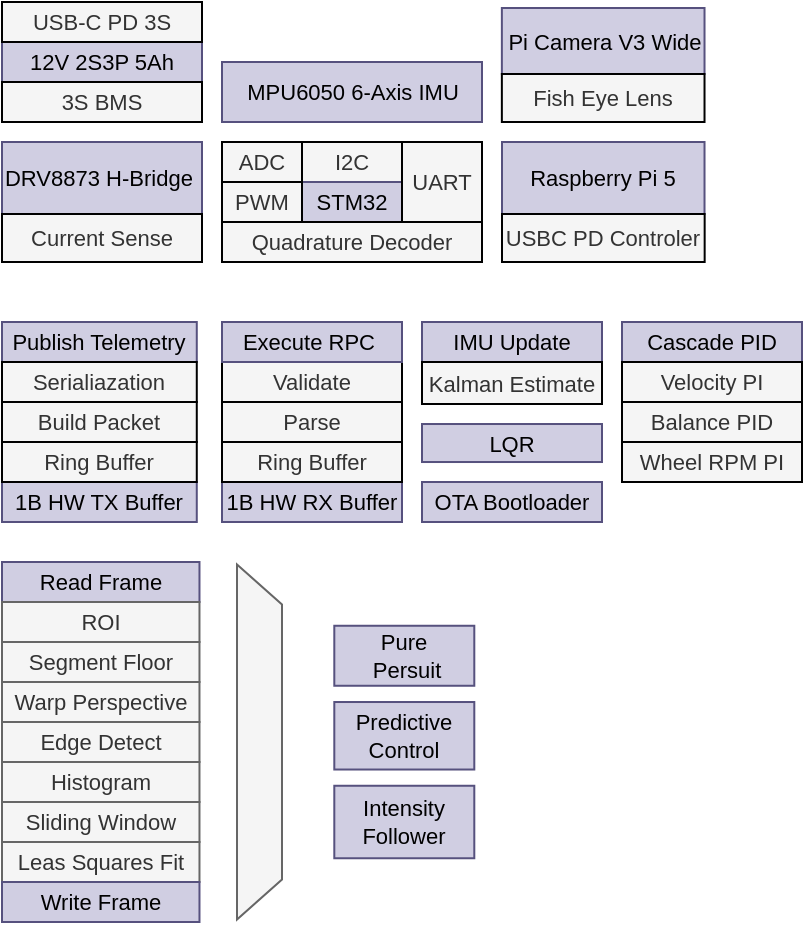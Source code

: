 <mxfile scale="2" border="0">
    <diagram id="Z3IE_bP1fBQQ4hotot2r" name="TOP">
        <mxGraphModel dx="1057" dy="651" grid="1" gridSize="10" guides="1" tooltips="1" connect="1" arrows="1" fold="1" page="1" pageScale="1" pageWidth="827" pageHeight="1169" math="0" shadow="0">
            <root>
                <mxCell id="0"/>
                <mxCell id="1" parent="0"/>
                <mxCell id="gbfQJkk3ntclqrl8JLU7-44" value="Pure&lt;br&gt;&amp;nbsp;Persuit" style="rounded=0;whiteSpace=wrap;html=1;labelBackgroundColor=none;strokeColor=#56517e;fontSize=11;fillColor=#d0cee2;" parent="1" vertex="1">
                    <mxGeometry x="236.15" y="351.88" width="70" height="30" as="geometry"/>
                </mxCell>
                <mxCell id="gbfQJkk3ntclqrl8JLU7-45" value="Predictive Control" style="rounded=0;whiteSpace=wrap;html=1;labelBackgroundColor=none;strokeColor=#56517e;fontSize=11;fillColor=#d0cee2;" parent="1" vertex="1">
                    <mxGeometry x="236.15" y="390.01" width="70" height="33.75" as="geometry"/>
                </mxCell>
                <mxCell id="gbfQJkk3ntclqrl8JLU7-46" value="" style="group;rounded=0;" parent="1" vertex="1" connectable="0">
                    <mxGeometry x="70" y="320" width="98.74" height="160" as="geometry"/>
                </mxCell>
                <mxCell id="gbfQJkk3ntclqrl8JLU7-47" value="Read Frame" style="rounded=0;whiteSpace=wrap;html=1;labelBackgroundColor=none;strokeColor=#56517e;fontSize=11;fillColor=#d0cee2;" parent="gbfQJkk3ntclqrl8JLU7-46" vertex="1">
                    <mxGeometry width="98.74" height="20" as="geometry"/>
                </mxCell>
                <mxCell id="gbfQJkk3ntclqrl8JLU7-48" value="ROI" style="rounded=0;whiteSpace=wrap;html=1;labelBackgroundColor=none;fontSize=11;fillColor=#f5f5f5;fontColor=#333333;strokeColor=#666666;" parent="gbfQJkk3ntclqrl8JLU7-46" vertex="1">
                    <mxGeometry y="20" width="98.74" height="20" as="geometry"/>
                </mxCell>
                <mxCell id="gbfQJkk3ntclqrl8JLU7-49" value="Segment Floor" style="rounded=0;whiteSpace=wrap;html=1;labelBackgroundColor=none;fontSize=11;fillColor=#f5f5f5;fontColor=#333333;strokeColor=#666666;" parent="gbfQJkk3ntclqrl8JLU7-46" vertex="1">
                    <mxGeometry y="40" width="98.74" height="20" as="geometry"/>
                </mxCell>
                <mxCell id="gbfQJkk3ntclqrl8JLU7-50" value="Warp Perspective" style="rounded=0;whiteSpace=wrap;html=1;labelBackgroundColor=none;strokeColor=#666666;fontSize=11;fontColor=#333333;fillColor=#f5f5f5;" parent="gbfQJkk3ntclqrl8JLU7-46" vertex="1">
                    <mxGeometry y="60" width="98.74" height="20" as="geometry"/>
                </mxCell>
                <mxCell id="gbfQJkk3ntclqrl8JLU7-51" value="Edge Detect" style="rounded=0;whiteSpace=wrap;html=1;labelBackgroundColor=none;fontSize=11;fillColor=#f5f5f5;strokeColor=#666666;fontColor=#333333;" parent="gbfQJkk3ntclqrl8JLU7-46" vertex="1">
                    <mxGeometry y="80" width="98.74" height="20" as="geometry"/>
                </mxCell>
                <mxCell id="gbfQJkk3ntclqrl8JLU7-52" value="Histogram" style="rounded=0;whiteSpace=wrap;html=1;labelBackgroundColor=none;strokeColor=#666666;fontSize=11;fontColor=#333333;fillColor=#f5f5f5;" parent="gbfQJkk3ntclqrl8JLU7-46" vertex="1">
                    <mxGeometry y="100" width="98.74" height="20" as="geometry"/>
                </mxCell>
                <mxCell id="gbfQJkk3ntclqrl8JLU7-53" value="Sliding Window" style="rounded=0;whiteSpace=wrap;html=1;labelBackgroundColor=none;strokeColor=#666666;fontSize=11;fontColor=#333333;fillColor=#f5f5f5;" parent="gbfQJkk3ntclqrl8JLU7-46" vertex="1">
                    <mxGeometry y="120" width="98.74" height="20" as="geometry"/>
                </mxCell>
                <mxCell id="gbfQJkk3ntclqrl8JLU7-54" value="Leas Squares Fit" style="rounded=0;whiteSpace=wrap;html=1;labelBackgroundColor=none;strokeColor=#666666;fontSize=11;fontColor=#333333;fillColor=#f5f5f5;" parent="gbfQJkk3ntclqrl8JLU7-46" vertex="1">
                    <mxGeometry y="140" width="98.74" height="20" as="geometry"/>
                </mxCell>
                <mxCell id="gbfQJkk3ntclqrl8JLU7-55" value="Intensity Follower" style="rounded=0;whiteSpace=wrap;html=1;labelBackgroundColor=none;strokeColor=#56517e;fontSize=11;fillColor=#d0cee2;" parent="1" vertex="1">
                    <mxGeometry x="236.15" y="431.88" width="70" height="36.25" as="geometry"/>
                </mxCell>
                <mxCell id="gbfQJkk3ntclqrl8JLU7-56" value="" style="shape=trapezoid;perimeter=trapezoidPerimeter;whiteSpace=wrap;html=1;fixedSize=1;labelBackgroundColor=none;fontSize=11;fillColor=#f5f5f5;fontColor=#333333;strokeColor=#666666;rotation=90;flipV=0;rounded=0;" parent="1" vertex="1">
                    <mxGeometry x="110" y="398.75" width="177.5" height="22.5" as="geometry"/>
                </mxCell>
                <mxCell id="gbfQJkk3ntclqrl8JLU7-57" value="Write Frame" style="rounded=0;whiteSpace=wrap;html=1;labelBackgroundColor=none;strokeColor=#56517e;fontSize=11;fillColor=#d0cee2;" parent="1" vertex="1">
                    <mxGeometry x="70" y="480" width="98.74" height="20" as="geometry"/>
                </mxCell>
                <mxCell id="CoQkM6h77nh35kiNAQbb-44" value="Raspberry Pi 5" style="rounded=0;whiteSpace=wrap;html=1;fontSize=11;fillColor=#d0cee2;strokeColor=#56517e;" parent="1" vertex="1">
                    <mxGeometry x="320" y="110" width="101.26" height="36" as="geometry"/>
                </mxCell>
                <mxCell id="CoQkM6h77nh35kiNAQbb-45" value="" style="group;fontSize=11;fontColor=#333333;strokeColor=default;rounded=0;" parent="1" vertex="1" connectable="0">
                    <mxGeometry x="70" y="40" width="100" height="60" as="geometry"/>
                </mxCell>
                <mxCell id="CoQkM6h77nh35kiNAQbb-46" value="12V 2S3P 5Ah" style="rounded=0;whiteSpace=wrap;html=1;fontSize=11;fillColor=#d0cee2;strokeColor=#56517e;" parent="CoQkM6h77nh35kiNAQbb-45" vertex="1">
                    <mxGeometry y="20" width="100.0" height="20" as="geometry"/>
                </mxCell>
                <mxCell id="CoQkM6h77nh35kiNAQbb-47" value="USB-C PD 3S" style="rounded=0;whiteSpace=wrap;html=1;fontSize=11;fillColor=#f5f5f5;fontColor=#333333;strokeColor=default;" parent="CoQkM6h77nh35kiNAQbb-45" vertex="1">
                    <mxGeometry width="100.0" height="20" as="geometry"/>
                </mxCell>
                <mxCell id="CoQkM6h77nh35kiNAQbb-48" value="3S BMS" style="rounded=0;whiteSpace=wrap;html=1;fontSize=11;fillColor=#f5f5f5;fontColor=#333333;strokeColor=default;" parent="CoQkM6h77nh35kiNAQbb-45" vertex="1">
                    <mxGeometry y="40" width="100.0" height="20" as="geometry"/>
                </mxCell>
                <mxCell id="CoQkM6h77nh35kiNAQbb-49" value="&lt;font style=&quot;font-size: 11px;&quot;&gt;&lt;span style=&quot;font-family: Helvetica; font-size: 11px; font-style: normal; font-variant-ligatures: normal; font-variant-caps: normal; font-weight: 400; letter-spacing: normal; orphans: 2; text-align: center; text-indent: 0px; text-transform: none; widows: 2; word-spacing: 0px; -webkit-text-stroke-width: 0px; text-decoration-thickness: initial; text-decoration-style: initial; text-decoration-color: initial; float: none; display: inline !important;&quot;&gt;MPU6050&amp;nbsp;&lt;/span&gt;&lt;span style=&quot;font-family: Helvetica; font-size: 11px; font-style: normal; font-variant-ligatures: normal; font-variant-caps: normal; font-weight: 400; letter-spacing: normal; orphans: 2; text-align: center; text-indent: 0px; text-transform: none; widows: 2; word-spacing: 0px; -webkit-text-stroke-width: 0px; text-decoration-thickness: initial; text-decoration-style: initial; text-decoration-color: initial; float: none; display: inline !important;&quot;&gt;6-Axis IMU&lt;/span&gt;&lt;/font&gt;" style="rounded=0;html=1;fontSize=11;fillColor=#d0cee2;strokeColor=#56517e;" parent="1" vertex="1">
                    <mxGeometry x="180" y="70" width="130" height="30" as="geometry"/>
                </mxCell>
                <mxCell id="CoQkM6h77nh35kiNAQbb-50" value="" style="group;fontSize=11;fontColor=#333333;strokeColor=default;rounded=0;" parent="1" vertex="1" connectable="0">
                    <mxGeometry x="180" y="110" width="130" height="60" as="geometry"/>
                </mxCell>
                <mxCell id="CoQkM6h77nh35kiNAQbb-51" value="I2C" style="rounded=0;whiteSpace=wrap;html=1;container=0;fillColor=#f5f5f5;fontColor=#333333;strokeColor=default;fontSize=11;" parent="CoQkM6h77nh35kiNAQbb-50" vertex="1">
                    <mxGeometry x="20" width="90" height="20" as="geometry"/>
                </mxCell>
                <mxCell id="CoQkM6h77nh35kiNAQbb-52" value="STM32" style="rounded=0;whiteSpace=wrap;html=1;container=0;fillColor=#d0cee2;strokeColor=#56517e;fontSize=11;" parent="CoQkM6h77nh35kiNAQbb-50" vertex="1">
                    <mxGeometry x="20" y="20" width="90" height="20" as="geometry"/>
                </mxCell>
                <mxCell id="CoQkM6h77nh35kiNAQbb-53" value="&lt;span style=&quot;border-color: var(--border-color); font-size: 11px;&quot;&gt;Quadrature&amp;nbsp;&lt;/span&gt;&lt;span style=&quot;border-color: var(--border-color); font-size: 11px;&quot;&gt;Decoder&lt;/span&gt;" style="rounded=0;whiteSpace=wrap;html=1;container=0;fillColor=#f5f5f5;fontColor=#333333;strokeColor=default;fontSize=11;" parent="CoQkM6h77nh35kiNAQbb-50" vertex="1">
                    <mxGeometry y="40" width="130" height="20" as="geometry"/>
                </mxCell>
                <mxCell id="CoQkM6h77nh35kiNAQbb-54" value="PWM" style="rounded=0;whiteSpace=wrap;html=1;container=0;fillColor=#f5f5f5;fontColor=#333333;strokeColor=default;fontSize=11;" parent="CoQkM6h77nh35kiNAQbb-50" vertex="1">
                    <mxGeometry y="20" width="40" height="20" as="geometry"/>
                </mxCell>
                <mxCell id="CoQkM6h77nh35kiNAQbb-55" value="UART" style="rounded=0;whiteSpace=wrap;html=1;container=0;fillColor=#f5f5f5;fontColor=#333333;strokeColor=default;fontSize=11;" parent="CoQkM6h77nh35kiNAQbb-50" vertex="1">
                    <mxGeometry x="90" width="40" height="40" as="geometry"/>
                </mxCell>
                <mxCell id="CoQkM6h77nh35kiNAQbb-56" value="ADC" style="rounded=0;whiteSpace=wrap;html=1;labelBackgroundColor=none;strokeColor=default;fontSize=11;fontColor=#333333;fillColor=#f5f5f5;" parent="CoQkM6h77nh35kiNAQbb-50" vertex="1">
                    <mxGeometry width="40" height="20" as="geometry"/>
                </mxCell>
                <mxCell id="CoQkM6h77nh35kiNAQbb-57" value="DRV8873 H-Bridge&amp;nbsp;" style="rounded=0;whiteSpace=wrap;html=1;fillColor=#d0cee2;strokeColor=#56517e;fontSize=11;" parent="1" vertex="1">
                    <mxGeometry x="70" y="110" width="100" height="36" as="geometry"/>
                </mxCell>
                <mxCell id="CoQkM6h77nh35kiNAQbb-58" value="&lt;span style=&quot;font-size: 11px;&quot;&gt;Current Sense&lt;/span&gt;" style="rounded=0;whiteSpace=wrap;html=1;fontSize=11;fillColor=#f5f5f5;fontColor=#333333;strokeColor=default;" parent="1" vertex="1">
                    <mxGeometry x="70" y="146" width="100" height="24" as="geometry"/>
                </mxCell>
                <mxCell id="CoQkM6h77nh35kiNAQbb-59" value="&lt;span style=&quot;font-family: Helvetica; font-size: 11px; font-style: normal; font-variant-ligatures: normal; font-variant-caps: normal; font-weight: 400; letter-spacing: normal; orphans: 2; text-align: center; text-indent: 0px; text-transform: none; widows: 2; word-spacing: 0px; -webkit-text-stroke-width: 0px; text-decoration-thickness: initial; text-decoration-style: initial; text-decoration-color: initial; float: none; display: inline !important;&quot;&gt;Pi Camera V3 Wide&lt;/span&gt;" style="rounded=0;html=1;fontSize=11;fillColor=#d0cee2;strokeColor=#56517e;" parent="1" vertex="1">
                    <mxGeometry x="319.93" y="43" width="101.33" height="33" as="geometry"/>
                </mxCell>
                <mxCell id="CoQkM6h77nh35kiNAQbb-60" value="Fish Eye Lens" style="rounded=0;whiteSpace=wrap;html=1;fontSize=11;fillColor=#f5f5f5;strokeColor=default;fontColor=#333333;" parent="1" vertex="1">
                    <mxGeometry x="319.929" y="76" width="101.331" height="24" as="geometry"/>
                </mxCell>
                <mxCell id="CoQkM6h77nh35kiNAQbb-61" value="USBC PD Controler" style="rounded=0;whiteSpace=wrap;html=1;fontSize=11;fillColor=#f5f5f5;strokeColor=default;fontColor=#333333;" parent="1" vertex="1">
                    <mxGeometry x="319.999" y="146" width="101.331" height="24" as="geometry"/>
                </mxCell>
                <mxCell id="Fg-EnWa1sID-yj7RHJR0-46" value="Cascade PID" style="rounded=0;whiteSpace=wrap;html=1;labelBackgroundColor=none;strokeColor=#56517e;fontSize=11;fillColor=#d0cee2;" parent="1" vertex="1">
                    <mxGeometry x="380" y="200" width="90" height="20" as="geometry"/>
                </mxCell>
                <mxCell id="Fg-EnWa1sID-yj7RHJR0-47" value="LQR" style="rounded=0;whiteSpace=wrap;html=1;labelBackgroundColor=none;strokeColor=#56517e;fontSize=11;fillColor=#d0cee2;" parent="1" vertex="1">
                    <mxGeometry x="280" y="251.01" width="90" height="19" as="geometry"/>
                </mxCell>
                <mxCell id="Fg-EnWa1sID-yj7RHJR0-48" value="IMU Update" style="rounded=0;whiteSpace=wrap;html=1;labelBackgroundColor=none;fontSize=11;fillColor=#d0cee2;strokeColor=#56517e;" parent="1" vertex="1">
                    <mxGeometry x="280" y="200" width="90" height="20" as="geometry"/>
                </mxCell>
                <mxCell id="Fg-EnWa1sID-yj7RHJR0-49" value="Kalman Estimate" style="rounded=0;whiteSpace=wrap;html=1;labelBackgroundColor=none;fontSize=11;fontColor=#333333;fillColor=#f5f5f5;strokeColor=default;" parent="1" vertex="1">
                    <mxGeometry x="280" y="220" width="90" height="21" as="geometry"/>
                </mxCell>
                <mxCell id="Fg-EnWa1sID-yj7RHJR0-50" value="Velocity PI" style="rounded=0;whiteSpace=wrap;html=1;labelBackgroundColor=none;fontSize=11;fontColor=#333333;fillColor=#f5f5f5;strokeColor=default;" parent="1" vertex="1">
                    <mxGeometry x="380" y="220" width="90" height="20" as="geometry"/>
                </mxCell>
                <mxCell id="Fg-EnWa1sID-yj7RHJR0-51" value="Balance PID" style="rounded=0;whiteSpace=wrap;html=1;labelBackgroundColor=none;fontSize=11;fontColor=#333333;fillColor=#f5f5f5;strokeColor=default;" parent="1" vertex="1">
                    <mxGeometry x="380" y="240" width="90" height="20" as="geometry"/>
                </mxCell>
                <mxCell id="Fg-EnWa1sID-yj7RHJR0-52" value="Wheel RPM PI" style="rounded=0;whiteSpace=wrap;html=1;labelBackgroundColor=none;fontSize=11;fontColor=#333333;fillColor=#f5f5f5;strokeColor=default;" parent="1" vertex="1">
                    <mxGeometry x="380" y="260" width="90" height="20" as="geometry"/>
                </mxCell>
                <mxCell id="Fg-EnWa1sID-yj7RHJR0-53" value="1B HW TX Buffer" style="rounded=0;whiteSpace=wrap;html=1;labelBackgroundColor=none;fontSize=11;fillColor=#d0cee2;strokeColor=#56517e;" parent="1" vertex="1">
                    <mxGeometry x="69.999" y="280" width="97.391" height="20" as="geometry"/>
                </mxCell>
                <mxCell id="Fg-EnWa1sID-yj7RHJR0-54" value="1B HW RX Buffer" style="rounded=0;whiteSpace=wrap;html=1;labelBackgroundColor=none;fontSize=11;fillColor=#d0cee2;strokeColor=#56517e;" parent="1" vertex="1">
                    <mxGeometry x="180" y="280" width="90" height="20" as="geometry"/>
                </mxCell>
                <mxCell id="Fg-EnWa1sID-yj7RHJR0-55" value="Ring Buffer" style="rounded=0;whiteSpace=wrap;html=1;labelBackgroundColor=none;fontSize=11;fontColor=#333333;fillColor=#f5f5f5;strokeColor=default;" parent="1" vertex="1">
                    <mxGeometry x="69.999" y="260" width="97.391" height="20" as="geometry"/>
                </mxCell>
                <mxCell id="Fg-EnWa1sID-yj7RHJR0-56" value="Publish Telemetry" style="rounded=0;whiteSpace=wrap;html=1;labelBackgroundColor=none;fontSize=11;fillColor=#d0cee2;strokeColor=#56517e;" parent="1" vertex="1">
                    <mxGeometry x="69.999" y="200" width="97.391" height="20" as="geometry"/>
                </mxCell>
                <mxCell id="Fg-EnWa1sID-yj7RHJR0-57" value="Serialiazation" style="rounded=0;whiteSpace=wrap;html=1;labelBackgroundColor=none;fontSize=11;fontColor=#333333;fillColor=#f5f5f5;strokeColor=default;" parent="1" vertex="1">
                    <mxGeometry x="69.999" y="220" width="97.391" height="20" as="geometry"/>
                </mxCell>
                <mxCell id="Fg-EnWa1sID-yj7RHJR0-58" value="Build Packet" style="rounded=0;whiteSpace=wrap;html=1;labelBackgroundColor=none;fontSize=11;fontColor=#333333;fillColor=#f5f5f5;strokeColor=default;" parent="1" vertex="1">
                    <mxGeometry x="69.999" y="240" width="97.391" height="20" as="geometry"/>
                </mxCell>
                <mxCell id="Fg-EnWa1sID-yj7RHJR0-59" value="Ring Buffer" style="rounded=0;whiteSpace=wrap;html=1;labelBackgroundColor=none;fontSize=11;fontColor=#333333;fillColor=#f5f5f5;strokeColor=default;" parent="1" vertex="1">
                    <mxGeometry x="180" y="260" width="90" height="20" as="geometry"/>
                </mxCell>
                <mxCell id="Fg-EnWa1sID-yj7RHJR0-60" value="Parse" style="rounded=0;whiteSpace=wrap;html=1;labelBackgroundColor=none;fontSize=11;fontColor=#333333;fillColor=#f5f5f5;strokeColor=default;" parent="1" vertex="1">
                    <mxGeometry x="180" y="240" width="90" height="20" as="geometry"/>
                </mxCell>
                <mxCell id="Fg-EnWa1sID-yj7RHJR0-61" value="Validate" style="rounded=0;whiteSpace=wrap;html=1;labelBackgroundColor=none;fontSize=11;fontColor=#333333;fillColor=#f5f5f5;strokeColor=default;" parent="1" vertex="1">
                    <mxGeometry x="180" y="220" width="90" height="20" as="geometry"/>
                </mxCell>
                <mxCell id="Fg-EnWa1sID-yj7RHJR0-62" value="Execute RPC&amp;nbsp;" style="rounded=0;whiteSpace=wrap;html=1;labelBackgroundColor=none;fontSize=11;fillColor=#d0cee2;strokeColor=#56517e;" parent="1" vertex="1">
                    <mxGeometry x="180" y="200" width="90" height="20" as="geometry"/>
                </mxCell>
                <mxCell id="Fg-EnWa1sID-yj7RHJR0-63" value="OTA Bootloader" style="rounded=0;whiteSpace=wrap;html=1;labelBackgroundColor=none;strokeColor=#56517e;fontSize=11;fillColor=#d0cee2;" parent="1" vertex="1">
                    <mxGeometry x="280" y="280" width="90" height="20" as="geometry"/>
                </mxCell>
            </root>
        </mxGraphModel>
    </diagram>
    <diagram id="q1rmEA_TpBoTAxOBnUqe" name="Modeling Diagrams">
        <mxGraphModel dx="1057" dy="651" grid="1" gridSize="10" guides="1" tooltips="1" connect="1" arrows="1" fold="1" page="1" pageScale="1" pageWidth="1169" pageHeight="827" math="1" shadow="0">
            <root>
                <mxCell id="0"/>
                <mxCell id="1" parent="0"/>
                <mxCell id="TKd_RZiGEtcEI9ZwANgn-2" value="in" style="rounded=0;whiteSpace=wrap;html=1;labelBackgroundColor=none;fontSize=11;" parent="1" vertex="1">
                    <mxGeometry x="510" y="20" width="320.5" height="340" as="geometry"/>
                </mxCell>
                <mxCell id="TKd_RZiGEtcEI9ZwANgn-1" value="" style="rounded=0;whiteSpace=wrap;html=1;labelBackgroundColor=none;fontSize=11;" parent="1" vertex="1">
                    <mxGeometry x="670" y="402.5" width="310" height="340" as="geometry"/>
                </mxCell>
                <mxCell id="RGgf09svHBlM94WwxJDz-36" value="" style="rounded=0;whiteSpace=wrap;html=1;" parent="1" vertex="1">
                    <mxGeometry x="360" y="640" width="80" height="80" as="geometry"/>
                </mxCell>
                <mxCell id="RGgf09svHBlM94WwxJDz-28" value="" style="shape=parallelogram;perimeter=parallelogramPerimeter;whiteSpace=wrap;html=1;fixedSize=1;rotation=-15;size=30.0;" parent="1" vertex="1">
                    <mxGeometry x="181.41" y="622.5" width="80" height="120" as="geometry"/>
                </mxCell>
                <mxCell id="r7VjS9YqXIL3C1uOv69l-218" value="" style="group" parent="1" vertex="1" connectable="0">
                    <mxGeometry x="20" y="370" width="520" height="210" as="geometry"/>
                </mxCell>
                <mxCell id="r7VjS9YqXIL3C1uOv69l-217" value="" style="rounded=0;whiteSpace=wrap;html=1;strokeWidth=1;" parent="r7VjS9YqXIL3C1uOv69l-218" vertex="1">
                    <mxGeometry width="520" height="210" as="geometry"/>
                </mxCell>
                <mxCell id="r7VjS9YqXIL3C1uOv69l-148" value="$$L_a$$" style="pointerEvents=1;verticalLabelPosition=bottom;shadow=0;dashed=0;align=center;html=1;verticalAlign=top;shape=mxgraph.electrical.inductors.inductor_3;direction=east;" parent="r7VjS9YqXIL3C1uOv69l-218" vertex="1">
                    <mxGeometry x="170" y="22" width="100" height="8" as="geometry"/>
                </mxCell>
                <mxCell id="r7VjS9YqXIL3C1uOv69l-160" value="M" style="shape=mxgraph.electrical.electro-mechanical.motor_2;html=1;shadow=0;dashed=0;align=center;fontSize=30;strokeWidth=1;direction=north;" parent="r7VjS9YqXIL3C1uOv69l-218" vertex="1">
                    <mxGeometry x="240" y="60" width="60" height="100" as="geometry"/>
                </mxCell>
                <mxCell id="r7VjS9YqXIL3C1uOv69l-161" value="" style="verticalLabelPosition=bottom;shadow=0;dashed=0;align=center;fillColor=strokeColor;html=1;verticalAlign=top;strokeWidth=1;shape=mxgraph.electrical.miscellaneous.monocell_battery;direction=north;" parent="r7VjS9YqXIL3C1uOv69l-218" vertex="1">
                    <mxGeometry x="40" y="60" width="60" height="100" as="geometry"/>
                </mxCell>
                <mxCell id="r7VjS9YqXIL3C1uOv69l-165" value="" style="pointerEvents=1;verticalLabelPosition=bottom;shadow=0;dashed=0;align=center;html=1;verticalAlign=top;shape=mxgraph.electrical.resistors.resistor_2;" parent="r7VjS9YqXIL3C1uOv69l-218" vertex="1">
                    <mxGeometry x="70" y="20" width="100" height="20" as="geometry"/>
                </mxCell>
                <mxCell id="r7VjS9YqXIL3C1uOv69l-169" value="" style="endArrow=none;html=1;strokeWidth=1;exitX=1;exitY=0.5;exitDx=0;exitDy=0;exitPerimeter=0;" parent="r7VjS9YqXIL3C1uOv69l-218" source="r7VjS9YqXIL3C1uOv69l-165" edge="1">
                    <mxGeometry width="50" height="50" relative="1" as="geometry">
                        <mxPoint x="140" y="70" as="sourcePoint"/>
                        <mxPoint x="170" y="30" as="targetPoint"/>
                    </mxGeometry>
                </mxCell>
                <mxCell id="r7VjS9YqXIL3C1uOv69l-172" value="" style="endArrow=none;html=1;strokeWidth=1;entryX=1;entryY=0.5;entryDx=0;entryDy=0;entryPerimeter=0;arcSize=0;" parent="r7VjS9YqXIL3C1uOv69l-218" target="r7VjS9YqXIL3C1uOv69l-160" edge="1">
                    <mxGeometry width="50" height="50" relative="1" as="geometry">
                        <mxPoint x="270" y="30" as="sourcePoint"/>
                        <mxPoint x="180" y="60" as="targetPoint"/>
                        <Array as="points"/>
                    </mxGeometry>
                </mxCell>
                <mxCell id="r7VjS9YqXIL3C1uOv69l-173" value="" style="endArrow=none;html=1;strokeWidth=1;exitX=0;exitY=0.5;exitDx=0;exitDy=0;exitPerimeter=0;entryX=0;entryY=0.5;entryDx=0;entryDy=0;entryPerimeter=0;jumpStyle=none;arcSize=0;" parent="r7VjS9YqXIL3C1uOv69l-218" source="r7VjS9YqXIL3C1uOv69l-161" target="r7VjS9YqXIL3C1uOv69l-160" edge="1">
                    <mxGeometry width="50" height="50" relative="1" as="geometry">
                        <mxPoint x="70" y="210" as="sourcePoint"/>
                        <mxPoint x="120" y="160" as="targetPoint"/>
                        <Array as="points">
                            <mxPoint x="70" y="190"/>
                            <mxPoint x="170" y="190"/>
                            <mxPoint x="270" y="190"/>
                        </Array>
                    </mxGeometry>
                </mxCell>
                <mxCell id="r7VjS9YqXIL3C1uOv69l-194" value="" style="verticalLabelPosition=bottom;shadow=0;dashed=0;align=center;html=1;verticalAlign=top;shape=mxgraph.electrical.rot_mech.gearing;pointerEvents=1;strokeWidth=1;" parent="r7VjS9YqXIL3C1uOv69l-218" vertex="1">
                    <mxGeometry x="365" y="58" width="100" height="64" as="geometry"/>
                </mxCell>
                <mxCell id="r7VjS9YqXIL3C1uOv69l-195" value="" style="endArrow=none;html=1;strokeWidth=1;jumpStyle=none;exitX=0.5;exitY=1;exitDx=0;exitDy=0;exitPerimeter=0;entryX=0.502;entryY=1.012;entryDx=0;entryDy=0;entryPerimeter=0;" parent="r7VjS9YqXIL3C1uOv69l-218" source="r7VjS9YqXIL3C1uOv69l-174" target="r7VjS9YqXIL3C1uOv69l-160" edge="1">
                    <mxGeometry width="50" height="50" relative="1" as="geometry">
                        <mxPoint x="370" y="230" as="sourcePoint"/>
                        <mxPoint x="420" y="180" as="targetPoint"/>
                    </mxGeometry>
                </mxCell>
                <mxCell id="r7VjS9YqXIL3C1uOv69l-174" value="" style="shape=cylinder3;whiteSpace=wrap;html=1;boundedLbl=1;backgroundOutline=1;size=15;rotation=90;direction=east;" parent="r7VjS9YqXIL3C1uOv69l-218" vertex="1">
                    <mxGeometry x="321.25" y="87.5" width="42.5" height="45" as="geometry"/>
                </mxCell>
                <mxCell id="r7VjS9YqXIL3C1uOv69l-175" value="" style="shape=cylinder3;whiteSpace=wrap;html=1;boundedLbl=1;backgroundOutline=1;size=15;rotation=90;direction=east;" parent="r7VjS9YqXIL3C1uOv69l-218" vertex="1">
                    <mxGeometry x="420" y="80.5" width="121" height="41.5" as="geometry"/>
                </mxCell>
                <mxCell id="r7VjS9YqXIL3C1uOv69l-198" value="" style="endArrow=classic;html=1;strokeWidth=1;jumpStyle=none;" parent="r7VjS9YqXIL3C1uOv69l-218" edge="1">
                    <mxGeometry width="50" height="50" relative="1" as="geometry">
                        <mxPoint x="230" y="150" as="sourcePoint"/>
                        <mxPoint x="230" y="70" as="targetPoint"/>
                    </mxGeometry>
                </mxCell>
                <mxCell id="r7VjS9YqXIL3C1uOv69l-199" value="$$e_b$$" style="edgeLabel;html=1;align=center;verticalAlign=middle;resizable=0;points=[];" parent="r7VjS9YqXIL3C1uOv69l-198" vertex="1" connectable="0">
                    <mxGeometry x="-0.565" y="-1" relative="1" as="geometry">
                        <mxPoint x="-15" y="-22" as="offset"/>
                    </mxGeometry>
                </mxCell>
                <mxCell id="r7VjS9YqXIL3C1uOv69l-200" value="+" style="edgeLabel;html=1;align=center;verticalAlign=middle;resizable=0;points=[];" parent="r7VjS9YqXIL3C1uOv69l-198" vertex="1" connectable="0">
                    <mxGeometry x="0.742" relative="1" as="geometry">
                        <mxPoint x="10" as="offset"/>
                    </mxGeometry>
                </mxCell>
                <mxCell id="r7VjS9YqXIL3C1uOv69l-201" value="" style="endArrow=classic;html=1;strokeWidth=1;jumpStyle=none;" parent="r7VjS9YqXIL3C1uOv69l-218" edge="1">
                    <mxGeometry width="50" height="50" relative="1" as="geometry">
                        <mxPoint x="30" y="150" as="sourcePoint"/>
                        <mxPoint x="30" y="70" as="targetPoint"/>
                    </mxGeometry>
                </mxCell>
                <mxCell id="r7VjS9YqXIL3C1uOv69l-202" value="$$V_a$$" style="edgeLabel;html=1;align=center;verticalAlign=middle;resizable=0;points=[];" parent="r7VjS9YqXIL3C1uOv69l-201" vertex="1" connectable="0">
                    <mxGeometry x="-0.294" relative="1" as="geometry">
                        <mxPoint x="-10" y="-11" as="offset"/>
                    </mxGeometry>
                </mxCell>
                <mxCell id="r7VjS9YqXIL3C1uOv69l-203" value="+" style="edgeLabel;html=1;align=center;verticalAlign=middle;resizable=0;points=[];" parent="r7VjS9YqXIL3C1uOv69l-201" vertex="1" connectable="0">
                    <mxGeometry x="0.881" y="2" relative="1" as="geometry">
                        <mxPoint x="12" as="offset"/>
                    </mxGeometry>
                </mxCell>
                <mxCell id="r7VjS9YqXIL3C1uOv69l-205" value="N1" style="text;html=1;align=center;verticalAlign=middle;resizable=0;points=[];autosize=1;strokeColor=none;fillColor=none;" parent="r7VjS9YqXIL3C1uOv69l-218" vertex="1">
                    <mxGeometry x="395" y="95" width="40" height="30" as="geometry"/>
                </mxCell>
                <mxCell id="r7VjS9YqXIL3C1uOv69l-206" value="N2" style="text;html=1;align=center;verticalAlign=middle;resizable=0;points=[];autosize=1;strokeColor=none;fillColor=none;" parent="r7VjS9YqXIL3C1uOv69l-218" vertex="1">
                    <mxGeometry x="395" y="63" width="40" height="30" as="geometry"/>
                </mxCell>
                <mxCell id="r7VjS9YqXIL3C1uOv69l-207" value="$$J_r$$" style="text;html=1;align=center;verticalAlign=middle;resizable=0;points=[];autosize=1;strokeColor=none;fillColor=none;" parent="r7VjS9YqXIL3C1uOv69l-218" vertex="1">
                    <mxGeometry x="313.75" y="95" width="70" height="30" as="geometry"/>
                </mxCell>
                <mxCell id="r7VjS9YqXIL3C1uOv69l-208" value="$$J_w$$" style="text;html=1;align=center;verticalAlign=middle;resizable=0;points=[];autosize=1;strokeColor=none;fillColor=none;" parent="r7VjS9YqXIL3C1uOv69l-218" vertex="1">
                    <mxGeometry x="450" y="87.5" width="70" height="30" as="geometry"/>
                </mxCell>
                <mxCell id="r7VjS9YqXIL3C1uOv69l-209" value="$$B_r$$" style="text;html=1;align=center;verticalAlign=middle;resizable=0;points=[];autosize=1;strokeColor=none;fillColor=none;" parent="r7VjS9YqXIL3C1uOv69l-218" vertex="1">
                    <mxGeometry x="306.25" y="125" width="70" height="30" as="geometry"/>
                </mxCell>
                <mxCell id="r7VjS9YqXIL3C1uOv69l-211" value="$$B_w$$" style="text;html=1;align=center;verticalAlign=middle;resizable=0;points=[];autosize=1;strokeColor=none;fillColor=none;" parent="r7VjS9YqXIL3C1uOv69l-218" vertex="1">
                    <mxGeometry x="445.5" y="160" width="70" height="30" as="geometry"/>
                </mxCell>
                <mxCell id="r7VjS9YqXIL3C1uOv69l-212" value="" style="verticalLabelPosition=bottom;shadow=0;dashed=0;align=center;html=1;verticalAlign=top;shape=mxgraph.electrical.rot_mech.verticalLabelPosition=bottom;shadow=0;dashed=0;align=center;fillColor=strokeColor;html=1;verticalAlign=top;strokeWidth=1;shape=mxgraph.electrical.rot_mech.rotation;rotation=-75;" parent="r7VjS9YqXIL3C1uOv69l-218" vertex="1">
                    <mxGeometry x="365" y="102" width="34" height="20" as="geometry"/>
                </mxCell>
                <mxCell id="r7VjS9YqXIL3C1uOv69l-214" value="" style="verticalLabelPosition=bottom;shadow=0;dashed=0;align=center;html=1;verticalAlign=top;shape=mxgraph.electrical.rot_mech.verticalLabelPosition=bottom;shadow=0;dashed=0;align=center;fillColor=strokeColor;html=1;verticalAlign=top;strokeWidth=1;shape=mxgraph.electrical.rot_mech.rotation;rotation=-90;flipV=1;" parent="r7VjS9YqXIL3C1uOv69l-218" vertex="1">
                    <mxGeometry x="431" y="68" width="34" height="20" as="geometry"/>
                </mxCell>
                <mxCell id="r7VjS9YqXIL3C1uOv69l-215" value="$$\phi_w$$" style="text;html=1;align=center;verticalAlign=middle;resizable=0;points=[];autosize=1;strokeColor=none;fillColor=none;" parent="r7VjS9YqXIL3C1uOv69l-218" vertex="1">
                    <mxGeometry x="408" y="33" width="80" height="30" as="geometry"/>
                </mxCell>
                <mxCell id="b8j8sX9C9uJOOnNy8c7S-2" value="$$R_a$$" style="text;html=1;align=center;verticalAlign=middle;resizable=0;points=[];autosize=1;strokeColor=none;fillColor=none;" parent="r7VjS9YqXIL3C1uOv69l-218" vertex="1">
                    <mxGeometry x="89" y="38" width="70" height="30" as="geometry"/>
                </mxCell>
                <mxCell id="b8j8sX9C9uJOOnNy8c7S-4" value="$$\phi_r$$" style="text;html=1;align=center;verticalAlign=middle;resizable=0;points=[];autosize=1;strokeColor=none;fillColor=none;" parent="r7VjS9YqXIL3C1uOv69l-218" vertex="1">
                    <mxGeometry x="340" y="117.5" width="80" height="30" as="geometry"/>
                </mxCell>
                <mxCell id="hyxHnFPQicrcM5KoJHcE-1" value="$$i_a$$" style="text;html=1;align=center;verticalAlign=middle;resizable=0;points=[];autosize=1;strokeColor=none;fillColor=none;" parent="r7VjS9YqXIL3C1uOv69l-218" vertex="1">
                    <mxGeometry x="19" y="29" width="70" height="30" as="geometry"/>
                </mxCell>
                <mxCell id="hyxHnFPQicrcM5KoJHcE-3" value="" style="endArrow=classic;html=1;exitX=1;exitY=0.5;exitDx=0;exitDy=0;exitPerimeter=0;endFill=1;" parent="r7VjS9YqXIL3C1uOv69l-218" source="r7VjS9YqXIL3C1uOv69l-161" edge="1">
                    <mxGeometry width="50" height="50" relative="1" as="geometry">
                        <mxPoint x="90" y="120" as="sourcePoint"/>
                        <mxPoint x="70" y="40" as="targetPoint"/>
                    </mxGeometry>
                </mxCell>
                <mxCell id="hyxHnFPQicrcM5KoJHcE-4" value="" style="endArrow=none;html=1;exitX=0;exitY=0.5;exitDx=0;exitDy=0;exitPerimeter=0;entryX=1;entryY=0.5;entryDx=0;entryDy=0;entryPerimeter=0;" parent="r7VjS9YqXIL3C1uOv69l-218" source="r7VjS9YqXIL3C1uOv69l-165" target="r7VjS9YqXIL3C1uOv69l-161" edge="1">
                    <mxGeometry width="50" height="50" relative="1" as="geometry">
                        <mxPoint x="130" y="140" as="sourcePoint"/>
                        <mxPoint x="180" y="90" as="targetPoint"/>
                    </mxGeometry>
                </mxCell>
                <mxCell id="RGgf09svHBlM94WwxJDz-1" value="" style="endArrow=classic;html=1;" parent="1" edge="1">
                    <mxGeometry width="50" height="50" relative="1" as="geometry">
                        <mxPoint x="76.41" y="686.5" as="sourcePoint"/>
                        <mxPoint x="76.41" y="766.5" as="targetPoint"/>
                    </mxGeometry>
                </mxCell>
                <mxCell id="RGgf09svHBlM94WwxJDz-6" value="Y" style="edgeLabel;html=1;align=center;verticalAlign=middle;resizable=0;points=[];" parent="RGgf09svHBlM94WwxJDz-1" vertex="1" connectable="0">
                    <mxGeometry x="0.839" y="-2" relative="1" as="geometry">
                        <mxPoint x="-3" y="17" as="offset"/>
                    </mxGeometry>
                </mxCell>
                <mxCell id="RGgf09svHBlM94WwxJDz-2" value="" style="endArrow=classic;html=1;startArrow=oval;startFill=1;" parent="1" edge="1">
                    <mxGeometry width="50" height="50" relative="1" as="geometry">
                        <mxPoint x="76.41" y="686.5" as="sourcePoint"/>
                        <mxPoint x="26.41" y="746.5" as="targetPoint"/>
                    </mxGeometry>
                </mxCell>
                <mxCell id="RGgf09svHBlM94WwxJDz-5" value="X" style="edgeLabel;html=1;align=center;verticalAlign=middle;resizable=0;points=[];" parent="RGgf09svHBlM94WwxJDz-2" vertex="1" connectable="0">
                    <mxGeometry x="0.531" relative="1" as="geometry">
                        <mxPoint x="-18" y="14" as="offset"/>
                    </mxGeometry>
                </mxCell>
                <mxCell id="RGgf09svHBlM94WwxJDz-3" value="" style="endArrow=classic;html=1;" parent="1" edge="1">
                    <mxGeometry width="50" height="50" relative="1" as="geometry">
                        <mxPoint x="76.41" y="686.5" as="sourcePoint"/>
                        <mxPoint x="156.41" y="686.5" as="targetPoint"/>
                    </mxGeometry>
                </mxCell>
                <mxCell id="RGgf09svHBlM94WwxJDz-7" value="Z" style="edgeLabel;html=1;align=center;verticalAlign=middle;resizable=0;points=[];" parent="RGgf09svHBlM94WwxJDz-3" vertex="1" connectable="0">
                    <mxGeometry x="0.641" relative="1" as="geometry">
                        <mxPoint x="8" y="20" as="offset"/>
                    </mxGeometry>
                </mxCell>
                <mxCell id="RGgf09svHBlM94WwxJDz-13" value="Virtual Plane" style="text;html=1;align=center;verticalAlign=middle;resizable=0;points=[];autosize=1;strokeColor=none;fillColor=none;" parent="1" vertex="1">
                    <mxGeometry x="166.41" y="586" width="90" height="30" as="geometry"/>
                </mxCell>
                <mxCell id="RGgf09svHBlM94WwxJDz-14" value="" style="endArrow=none;dashed=1;html=1;strokeWidth=2;startArrow=none;" parent="1" source="RGgf09svHBlM94WwxJDz-28" edge="1">
                    <mxGeometry width="50" height="50" relative="1" as="geometry">
                        <mxPoint x="156.41" y="686.5" as="sourcePoint"/>
                        <mxPoint x="276.41" y="686.5" as="targetPoint"/>
                    </mxGeometry>
                </mxCell>
                <mxCell id="RGgf09svHBlM94WwxJDz-15" value="" style="endArrow=none;dashed=1;html=1;dashPattern=1 1;strokeWidth=2;exitX=0.839;exitY=1.14;exitDx=0;exitDy=0;exitPerimeter=0;" parent="1" source="RGgf09svHBlM94WwxJDz-27" edge="1">
                    <mxGeometry width="50" height="50" relative="1" as="geometry">
                        <mxPoint x="156.41" y="686.5" as="sourcePoint"/>
                        <mxPoint x="276.41" y="646.5" as="targetPoint"/>
                    </mxGeometry>
                </mxCell>
                <mxCell id="RGgf09svHBlM94WwxJDz-16" value="" style="endArrow=none;dashed=1;html=1;strokeWidth=2;" parent="1" edge="1">
                    <mxGeometry width="50" height="50" relative="1" as="geometry">
                        <mxPoint x="276.41" y="646.5" as="sourcePoint"/>
                        <mxPoint x="276.41" y="686.5" as="targetPoint"/>
                    </mxGeometry>
                </mxCell>
                <mxCell id="RGgf09svHBlM94WwxJDz-20" value="i,j" style="text;html=1;align=center;verticalAlign=middle;resizable=0;points=[];autosize=1;strokeColor=none;fillColor=none;" parent="1" vertex="1">
                    <mxGeometry x="206.41" y="629" width="30" height="30" as="geometry"/>
                </mxCell>
                <mxCell id="RGgf09svHBlM94WwxJDz-21" value="x,y,z" style="text;html=1;align=center;verticalAlign=middle;resizable=0;points=[];autosize=1;strokeColor=none;fillColor=none;" parent="1" vertex="1">
                    <mxGeometry x="256.41" y="622.5" width="50" height="30" as="geometry"/>
                </mxCell>
                <mxCell id="RGgf09svHBlM94WwxJDz-23" value="" style="endArrow=classic;startArrow=classic;html=1;dashed=1;dashPattern=1 4;" parent="1" edge="1">
                    <mxGeometry width="50" height="50" relative="1" as="geometry">
                        <mxPoint x="76.41" y="726.5" as="sourcePoint"/>
                        <mxPoint x="196.41" y="726.5" as="targetPoint"/>
                    </mxGeometry>
                </mxCell>
                <mxCell id="RGgf09svHBlM94WwxJDz-24" value="f" style="edgeLabel;html=1;align=center;verticalAlign=middle;resizable=0;points=[];" parent="RGgf09svHBlM94WwxJDz-23" vertex="1" connectable="0">
                    <mxGeometry x="0.326" y="-2" relative="1" as="geometry">
                        <mxPoint x="-19" y="8" as="offset"/>
                    </mxGeometry>
                </mxCell>
                <mxCell id="RGgf09svHBlM94WwxJDz-27" value="O" style="text;html=1;align=center;verticalAlign=middle;resizable=0;points=[];autosize=1;strokeColor=none;fillColor=none;" parent="1" vertex="1">
                    <mxGeometry x="51.41" y="652.5" width="30" height="30" as="geometry"/>
                </mxCell>
                <mxCell id="RGgf09svHBlM94WwxJDz-29" value="" style="endArrow=none;dashed=1;html=1;strokeWidth=2;" parent="1" target="RGgf09svHBlM94WwxJDz-28" edge="1">
                    <mxGeometry width="50" height="50" relative="1" as="geometry">
                        <mxPoint x="156.41" y="686.5" as="sourcePoint"/>
                        <mxPoint x="276.41" y="686.5" as="targetPoint"/>
                    </mxGeometry>
                </mxCell>
                <mxCell id="RGgf09svHBlM94WwxJDz-30" value="" style="endArrow=classic;html=1;dashed=1;" parent="1" edge="1">
                    <mxGeometry width="50" height="50" relative="1" as="geometry">
                        <mxPoint x="360" y="640" as="sourcePoint"/>
                        <mxPoint x="440" y="640" as="targetPoint"/>
                    </mxGeometry>
                </mxCell>
                <mxCell id="RGgf09svHBlM94WwxJDz-34" value="X" style="edgeLabel;html=1;align=center;verticalAlign=middle;resizable=0;points=[];" parent="RGgf09svHBlM94WwxJDz-30" vertex="1" connectable="0">
                    <mxGeometry x="0.414" relative="1" as="geometry">
                        <mxPoint x="35" y="-2" as="offset"/>
                    </mxGeometry>
                </mxCell>
                <mxCell id="RGgf09svHBlM94WwxJDz-31" value="" style="endArrow=classic;html=1;dashed=1;" parent="1" edge="1">
                    <mxGeometry width="50" height="50" relative="1" as="geometry">
                        <mxPoint x="360" y="640" as="sourcePoint"/>
                        <mxPoint x="360" y="720" as="targetPoint"/>
                    </mxGeometry>
                </mxCell>
                <mxCell id="RGgf09svHBlM94WwxJDz-33" value="Y" style="edgeLabel;html=1;align=center;verticalAlign=middle;resizable=0;points=[];" parent="RGgf09svHBlM94WwxJDz-31" vertex="1" connectable="0">
                    <mxGeometry x="0.611" relative="1" as="geometry">
                        <mxPoint y="26" as="offset"/>
                    </mxGeometry>
                </mxCell>
                <mxCell id="RGgf09svHBlM94WwxJDz-78" value="" style="group" parent="1" vertex="1" connectable="0">
                    <mxGeometry x="1010" y="60" width="370" height="349.78" as="geometry"/>
                </mxCell>
                <mxCell id="RGgf09svHBlM94WwxJDz-77" value="" style="rounded=0;whiteSpace=wrap;html=1;labelBackgroundColor=none;" parent="RGgf09svHBlM94WwxJDz-78" vertex="1">
                    <mxGeometry y="-40" width="370" height="339" as="geometry"/>
                </mxCell>
                <mxCell id="RGgf09svHBlM94WwxJDz-62" value="" style="ellipse;whiteSpace=wrap;html=1;aspect=fixed;dashed=1;dashPattern=1 4;fillColor=none;" parent="RGgf09svHBlM94WwxJDz-78" vertex="1">
                    <mxGeometry x="145" y="139.78" width="210" height="210" as="geometry"/>
                </mxCell>
                <mxCell id="RGgf09svHBlM94WwxJDz-52" value="" style="curved=1;endArrow=none;html=1;strokeWidth=4;endFill=0;movable=1;resizable=1;rotatable=1;deletable=1;editable=1;connectable=1;startArrow=oval;startFill=1;dashed=1;" parent="RGgf09svHBlM94WwxJDz-78" source="RGgf09svHBlM94WwxJDz-41" edge="1">
                    <mxGeometry width="50" height="50" relative="1" as="geometry">
                        <mxPoint x="253.67" y="279.78" as="sourcePoint"/>
                        <mxPoint x="273.67" y="49.78" as="targetPoint"/>
                        <Array as="points">
                            <mxPoint x="246.83" y="159.78"/>
                            <mxPoint x="186.83" y="139.78"/>
                            <mxPoint x="143.67" y="129.78"/>
                            <mxPoint x="133.67" y="99.78"/>
                            <mxPoint x="136.83" y="79.78"/>
                            <mxPoint x="173.67" y="49.78"/>
                            <mxPoint x="206.83" y="29.78"/>
                        </Array>
                    </mxGeometry>
                </mxCell>
                <mxCell id="RGgf09svHBlM94WwxJDz-48" value="" style="endArrow=classic;html=1;movable=1;resizable=1;rotatable=1;deletable=1;editable=1;connectable=1;" parent="RGgf09svHBlM94WwxJDz-78" edge="1">
                    <mxGeometry width="50" height="50" relative="1" as="geometry">
                        <mxPoint x="250" y="299.78" as="sourcePoint"/>
                        <mxPoint x="250" y="19.78" as="targetPoint"/>
                    </mxGeometry>
                </mxCell>
                <mxCell id="RGgf09svHBlM94WwxJDz-49" value="X&#39;" style="edgeLabel;html=1;align=center;verticalAlign=middle;resizable=1;points=[];movable=1;rotatable=1;deletable=1;editable=1;connectable=1;" parent="RGgf09svHBlM94WwxJDz-48" vertex="1" connectable="0">
                    <mxGeometry x="0.77" relative="1" as="geometry">
                        <mxPoint y="-42" as="offset"/>
                    </mxGeometry>
                </mxCell>
                <mxCell id="RGgf09svHBlM94WwxJDz-50" value="" style="endArrow=classic;html=1;movable=1;resizable=1;rotatable=1;deletable=1;editable=1;connectable=1;" parent="RGgf09svHBlM94WwxJDz-78" edge="1">
                    <mxGeometry width="50" height="50" relative="1" as="geometry">
                        <mxPoint x="330" y="244.78" as="sourcePoint"/>
                        <mxPoint x="10" y="244.78" as="targetPoint"/>
                    </mxGeometry>
                </mxCell>
                <mxCell id="RGgf09svHBlM94WwxJDz-51" value="Y&#39;" style="edgeLabel;html=1;align=center;verticalAlign=middle;resizable=1;points=[];movable=1;rotatable=1;deletable=1;editable=1;connectable=1;" parent="RGgf09svHBlM94WwxJDz-50" vertex="1" connectable="0">
                    <mxGeometry x="0.518" y="1" relative="1" as="geometry">
                        <mxPoint x="-67" y="-12" as="offset"/>
                    </mxGeometry>
                </mxCell>
                <mxCell id="RGgf09svHBlM94WwxJDz-42" value="" style="group;rotation=-45;" parent="RGgf09svHBlM94WwxJDz-78" vertex="1" connectable="0">
                    <mxGeometry x="221" y="214.78" width="90" height="79.515" as="geometry"/>
                </mxCell>
                <mxCell id="RGgf09svHBlM94WwxJDz-46" value="" style="group" parent="RGgf09svHBlM94WwxJDz-42" vertex="1" connectable="0">
                    <mxGeometry y="8" width="79.042" height="71.515" as="geometry"/>
                </mxCell>
                <mxCell id="RGgf09svHBlM94WwxJDz-38" value="" style="rounded=1;whiteSpace=wrap;html=1;rotation=0;movable=1;resizable=1;rotatable=1;deletable=1;editable=1;connectable=1;" parent="RGgf09svHBlM94WwxJDz-46" vertex="1">
                    <mxGeometry x="10.934" width="35.889" height="45.13" as="geometry"/>
                </mxCell>
                <mxCell id="RGgf09svHBlM94WwxJDz-39" value="" style="rounded=1;whiteSpace=wrap;html=1;rotation=0;movable=1;resizable=1;rotatable=1;deletable=1;editable=1;connectable=1;" parent="RGgf09svHBlM94WwxJDz-46" vertex="1">
                    <mxGeometry y="9.03" width="4.486" height="27.078" as="geometry"/>
                </mxCell>
                <mxCell id="RGgf09svHBlM94WwxJDz-40" value="" style="rounded=1;whiteSpace=wrap;html=1;rotation=0;movable=1;resizable=1;rotatable=1;deletable=1;editable=1;connectable=1;" parent="RGgf09svHBlM94WwxJDz-46" vertex="1">
                    <mxGeometry x="52.843" y="9.03" width="4.486" height="27.078" as="geometry"/>
                </mxCell>
                <mxCell id="RGgf09svHBlM94WwxJDz-41" value="" style="ellipse;whiteSpace=wrap;html=1;aspect=fixed;fillColor=#647687;fontColor=#ffffff;strokeColor=#314354;rotation=10;movable=1;resizable=1;rotatable=1;deletable=1;editable=1;connectable=1;" parent="RGgf09svHBlM94WwxJDz-46" vertex="1">
                    <mxGeometry x="24.851" y="17" width="8.927" height="8.927" as="geometry"/>
                </mxCell>
                <mxCell id="RGgf09svHBlM94WwxJDz-54" value="" style="curved=1;endArrow=oval;html=1;dashed=1;exitX=0.5;exitY=0;exitDx=0;exitDy=0;endFill=1;fillColor=#f8cecc;strokeColor=#b85450;entryX=0.3;entryY=0.041;entryDx=0;entryDy=0;entryPerimeter=0;labelBackgroundColor=none;" parent="RGgf09svHBlM94WwxJDz-78" source="RGgf09svHBlM94WwxJDz-41" target="RGgf09svHBlM94WwxJDz-62" edge="1">
                    <mxGeometry width="50" height="50" relative="1" as="geometry">
                        <mxPoint x="293.67" y="149.78" as="sourcePoint"/>
                        <mxPoint x="213.67" y="149.78" as="targetPoint"/>
                        <Array as="points">
                            <mxPoint x="243.67" y="179.78"/>
                            <mxPoint x="233.67" y="159.78"/>
                        </Array>
                    </mxGeometry>
                </mxCell>
                <mxCell id="RGgf09svHBlM94WwxJDz-79" value="$$(\hat{x}, \hat{y})$$" style="edgeLabel;html=1;align=center;verticalAlign=middle;resizable=0;points=[];labelBackgroundColor=none;" parent="RGgf09svHBlM94WwxJDz-54" vertex="1" connectable="0">
                    <mxGeometry x="0.193" y="1" relative="1" as="geometry">
                        <mxPoint x="-40" y="-45" as="offset"/>
                    </mxGeometry>
                </mxCell>
                <mxCell id="RGgf09svHBlM94WwxJDz-55" value="" style="endArrow=baseDash;html=1;strokeWidth=1;fillColor=#dae8fc;strokeColor=#6c8ebf;rounded=1;jumpSize=8;jumpStyle=none;startArrow=baseDash;startFill=0;endFill=0;" parent="RGgf09svHBlM94WwxJDz-78" source="RGgf09svHBlM94WwxJDz-41" edge="1">
                    <mxGeometry width="50" height="50" relative="1" as="geometry">
                        <mxPoint x="213.67" y="229.78" as="sourcePoint"/>
                        <mxPoint x="210" y="149.78" as="targetPoint"/>
                    </mxGeometry>
                </mxCell>
                <mxCell id="RGgf09svHBlM94WwxJDz-61" value="ld" style="edgeLabel;html=1;align=center;verticalAlign=middle;resizable=0;points=[];" parent="RGgf09svHBlM94WwxJDz-55" vertex="1" connectable="0">
                    <mxGeometry x="0.354" y="2" relative="1" as="geometry">
                        <mxPoint y="12" as="offset"/>
                    </mxGeometry>
                </mxCell>
                <mxCell id="RGgf09svHBlM94WwxJDz-64" value="" style="curved=1;endArrow=none;html=1;rounded=1;strokeColor=#6c8ebf;strokeWidth=1;jumpStyle=none;jumpSize=8;fillColor=#dae8fc;startArrow=classicThin;startFill=1;endFill=0;" parent="RGgf09svHBlM94WwxJDz-78" edge="1">
                    <mxGeometry width="50" height="50" relative="1" as="geometry">
                        <mxPoint x="210" y="134.78" as="sourcePoint"/>
                        <mxPoint x="250" y="124.78" as="targetPoint"/>
                        <Array as="points">
                            <mxPoint x="230" y="114.78"/>
                        </Array>
                    </mxGeometry>
                </mxCell>
                <mxCell id="RGgf09svHBlM94WwxJDz-66" value="$$\delta$$" style="edgeLabel;html=1;align=center;verticalAlign=middle;resizable=0;points=[];labelBackgroundColor=none;" parent="RGgf09svHBlM94WwxJDz-64" vertex="1" connectable="0">
                    <mxGeometry x="0.35" y="-3" relative="1" as="geometry">
                        <mxPoint x="-1" y="9" as="offset"/>
                    </mxGeometry>
                </mxCell>
                <mxCell id="RGgf09svHBlM94WwxJDz-69" value="" style="curved=1;endArrow=classic;html=1;rounded=1;strokeColor=#6c8ebf;strokeWidth=1;jumpStyle=none;jumpSize=8;fillColor=#dae8fc;" parent="RGgf09svHBlM94WwxJDz-78" edge="1">
                    <mxGeometry width="50" height="50" relative="1" as="geometry">
                        <mxPoint x="120" y="244.78" as="sourcePoint"/>
                        <mxPoint x="110" y="204.78" as="targetPoint"/>
                        <Array as="points">
                            <mxPoint x="120" y="214.78"/>
                        </Array>
                    </mxGeometry>
                </mxCell>
                <mxCell id="RGgf09svHBlM94WwxJDz-70" value="$$\delta$$" style="edgeLabel;html=1;align=center;verticalAlign=middle;resizable=0;points=[];labelBackgroundColor=none;" parent="RGgf09svHBlM94WwxJDz-69" vertex="1" connectable="0">
                    <mxGeometry x="0.018" relative="1" as="geometry">
                        <mxPoint x="-10" y="8" as="offset"/>
                    </mxGeometry>
                </mxCell>
                <mxCell id="RGgf09svHBlM94WwxJDz-67" value="ICR" style="endArrow=none;dashed=1;html=1;dashPattern=1 1;strokeWidth=1;rounded=1;strokeColor=#6c8ebf;jumpStyle=none;jumpSize=8;entryX=0.263;entryY=0.05;entryDx=0;entryDy=0;entryPerimeter=0;fillColor=#dae8fc;startArrow=oval;startFill=1;" parent="RGgf09svHBlM94WwxJDz-78" target="RGgf09svHBlM94WwxJDz-62" edge="1">
                    <mxGeometry x="-1" y="-10" width="50" height="50" relative="1" as="geometry">
                        <mxPoint x="50" y="244.78" as="sourcePoint"/>
                        <mxPoint x="130" y="174.78" as="targetPoint"/>
                        <mxPoint x="-5" y="2" as="offset"/>
                    </mxGeometry>
                </mxCell>
                <mxCell id="RGgf09svHBlM94WwxJDz-81" value="R" style="edgeLabel;html=1;align=center;verticalAlign=middle;resizable=0;points=[];" parent="RGgf09svHBlM94WwxJDz-67" vertex="1" connectable="0">
                    <mxGeometry x="0.137" y="2" relative="1" as="geometry">
                        <mxPoint x="-14" y="-1" as="offset"/>
                    </mxGeometry>
                </mxCell>
                <mxCell id="RGgf09svHBlM94WwxJDz-73" value="" style="endArrow=none;dashed=1;html=1;dashPattern=1 1;strokeWidth=1;rounded=1;strokeColor=#6c8ebf;jumpStyle=none;jumpSize=8;fillColor=#dae8fc;entryX=0.304;entryY=0.038;entryDx=0;entryDy=0;entryPerimeter=0;" parent="RGgf09svHBlM94WwxJDz-78" target="RGgf09svHBlM94WwxJDz-62" edge="1">
                    <mxGeometry width="50" height="50" relative="1" as="geometry">
                        <mxPoint x="209" y="245.78" as="sourcePoint"/>
                        <mxPoint x="210" y="164.78" as="targetPoint"/>
                    </mxGeometry>
                </mxCell>
                <mxCell id="RGgf09svHBlM94WwxJDz-74" value="" style="endArrow=baseDash;html=1;rounded=1;strokeColor=#6c8ebf;strokeWidth=1;jumpStyle=none;jumpSize=8;startArrow=baseDash;startFill=0;endFill=0;fillColor=#dae8fc;" parent="RGgf09svHBlM94WwxJDz-78" edge="1">
                    <mxGeometry width="50" height="50" relative="1" as="geometry">
                        <mxPoint x="50" y="269.78" as="sourcePoint"/>
                        <mxPoint x="210" y="269.78" as="targetPoint"/>
                    </mxGeometry>
                </mxCell>
                <mxCell id="RGgf09svHBlM94WwxJDz-75" value="D" style="edgeLabel;html=1;align=center;verticalAlign=middle;resizable=0;points=[];" parent="RGgf09svHBlM94WwxJDz-74" vertex="1" connectable="0">
                    <mxGeometry x="-0.245" relative="1" as="geometry">
                        <mxPoint x="20" y="6" as="offset"/>
                    </mxGeometry>
                </mxCell>
                <mxCell id="r7VjS9YqXIL3C1uOv69l-141" value="" style="rounded=0;whiteSpace=wrap;html=1;" parent="1" vertex="1">
                    <mxGeometry x="20" y="20" width="320" height="340" as="geometry"/>
                </mxCell>
                <mxCell id="r7VjS9YqXIL3C1uOv69l-135" value="" style="curved=1;endArrow=none;html=1;strokeWidth=4;endFill=0;movable=1;resizable=1;rotatable=1;deletable=1;editable=1;connectable=1;startArrow=oval;startFill=1;" parent="1" edge="1">
                    <mxGeometry width="50" height="50" relative="1" as="geometry">
                        <mxPoint x="680" y="712.5" as="sourcePoint"/>
                        <mxPoint x="960" y="483.44" as="targetPoint"/>
                        <Array as="points">
                            <mxPoint x="760" y="633.44"/>
                            <mxPoint x="810" y="613.44"/>
                            <mxPoint x="800" y="553.44"/>
                            <mxPoint x="790" y="523.44"/>
                            <mxPoint x="860" y="473.44"/>
                            <mxPoint x="910" y="463.44"/>
                        </Array>
                    </mxGeometry>
                </mxCell>
                <mxCell id="r7VjS9YqXIL3C1uOv69l-74" value="" style="endArrow=none;dashed=1;html=1;dashPattern=1 1;strokeWidth=2;movable=1;resizable=1;rotatable=1;deletable=1;editable=1;connectable=1;" parent="1" edge="1">
                    <mxGeometry width="50" height="50" relative="1" as="geometry">
                        <mxPoint x="620.5" y="130.94" as="sourcePoint"/>
                        <mxPoint x="740.5" y="250.94" as="targetPoint"/>
                    </mxGeometry>
                </mxCell>
                <mxCell id="r7VjS9YqXIL3C1uOv69l-4" value="" style="rounded=1;whiteSpace=wrap;html=1;rotation=-65;movable=1;resizable=1;rotatable=1;deletable=1;editable=1;connectable=1;" parent="1" vertex="1">
                    <mxGeometry x="121.004" y="169.94" width="184.83" height="62.82" as="geometry"/>
                </mxCell>
                <mxCell id="r7VjS9YqXIL3C1uOv69l-1" value="" style="endArrow=classic;html=1;movable=1;resizable=1;rotatable=1;deletable=1;editable=1;connectable=1;" parent="1" edge="1">
                    <mxGeometry width="50" height="50" relative="1" as="geometry">
                        <mxPoint x="40" y="330.94" as="sourcePoint"/>
                        <mxPoint x="40" y="50.94" as="targetPoint"/>
                    </mxGeometry>
                </mxCell>
                <mxCell id="r7VjS9YqXIL3C1uOv69l-23" value="Z" style="edgeLabel;html=1;align=center;verticalAlign=middle;resizable=1;points=[];movable=1;rotatable=1;deletable=1;editable=1;connectable=1;" parent="r7VjS9YqXIL3C1uOv69l-1" vertex="1" connectable="0">
                    <mxGeometry x="0.77" relative="1" as="geometry">
                        <mxPoint y="-42" as="offset"/>
                    </mxGeometry>
                </mxCell>
                <mxCell id="r7VjS9YqXIL3C1uOv69l-2" value="" style="endArrow=classic;html=1;movable=1;resizable=1;rotatable=1;deletable=1;editable=1;connectable=1;" parent="1" edge="1">
                    <mxGeometry width="50" height="50" relative="1" as="geometry">
                        <mxPoint x="40" y="330.94" as="sourcePoint"/>
                        <mxPoint x="320" y="330.94" as="targetPoint"/>
                    </mxGeometry>
                </mxCell>
                <mxCell id="r7VjS9YqXIL3C1uOv69l-24" value="X" style="edgeLabel;html=1;align=center;verticalAlign=middle;resizable=1;points=[];movable=1;rotatable=1;deletable=1;editable=1;connectable=1;" parent="r7VjS9YqXIL3C1uOv69l-2" vertex="1" connectable="0">
                    <mxGeometry x="0.518" y="1" relative="1" as="geometry">
                        <mxPoint x="74" y="1" as="offset"/>
                    </mxGeometry>
                </mxCell>
                <mxCell id="r7VjS9YqXIL3C1uOv69l-3" value="" style="ellipse;whiteSpace=wrap;html=1;aspect=fixed;container=0;movable=1;resizable=1;rotatable=1;deletable=1;editable=1;connectable=1;" parent="1" vertex="1">
                    <mxGeometry x="130" y="250.94" width="80" height="80" as="geometry"/>
                </mxCell>
                <mxCell id="r7VjS9YqXIL3C1uOv69l-11" value="" style="endArrow=none;dashed=1;html=1;strokeWidth=2;dashPattern=1 1;movable=1;resizable=1;rotatable=1;deletable=1;editable=1;connectable=1;" parent="1" edge="1">
                    <mxGeometry width="50" height="50" relative="1" as="geometry">
                        <mxPoint x="170" y="290.94" as="sourcePoint"/>
                        <mxPoint x="170" y="50.94" as="targetPoint"/>
                    </mxGeometry>
                </mxCell>
                <mxCell id="r7VjS9YqXIL3C1uOv69l-6" value="" style="endArrow=none;html=1;strokeWidth=2;movable=1;resizable=1;rotatable=1;deletable=1;editable=1;connectable=1;endFill=0;startArrow=classic;startFill=1;" parent="1" edge="1">
                    <mxGeometry width="50" height="50" relative="1" as="geometry">
                        <mxPoint x="283" y="50.94" as="sourcePoint"/>
                        <mxPoint x="170" y="290.94" as="targetPoint"/>
                    </mxGeometry>
                </mxCell>
                <mxCell id="b8j8sX9C9uJOOnNy8c7S-10" value="Z&#39;" style="edgeLabel;html=1;align=center;verticalAlign=middle;resizable=0;points=[];" parent="r7VjS9YqXIL3C1uOv69l-6" vertex="1" connectable="0">
                    <mxGeometry x="-0.94" y="-1" relative="1" as="geometry">
                        <mxPoint x="11" y="-18" as="offset"/>
                    </mxGeometry>
                </mxCell>
                <mxCell id="r7VjS9YqXIL3C1uOv69l-7" value="" style="ellipse;whiteSpace=wrap;html=1;aspect=fixed;rotation=25;movable=1;resizable=1;rotatable=1;deletable=1;editable=1;connectable=1;fillColor=#647687;fontColor=#ffffff;strokeColor=#314354;" parent="1" vertex="1">
                    <mxGeometry x="223.004" y="133.94" width="30.0" height="30.0" as="geometry"/>
                </mxCell>
                <mxCell id="r7VjS9YqXIL3C1uOv69l-16" value="" style="endArrow=none;dashed=1;html=1;dashPattern=1 1;strokeWidth=2;movable=1;resizable=1;rotatable=1;deletable=1;editable=1;connectable=1;" parent="1" edge="1">
                    <mxGeometry width="50" height="50" relative="1" as="geometry">
                        <mxPoint x="40" y="290" as="sourcePoint"/>
                        <mxPoint x="320" y="290.94" as="targetPoint"/>
                    </mxGeometry>
                </mxCell>
                <mxCell id="r7VjS9YqXIL3C1uOv69l-39" value="" style="endArrow=classic;html=1;movable=1;resizable=1;rotatable=1;deletable=1;editable=1;connectable=1;" parent="1" edge="1">
                    <mxGeometry width="50" height="50" relative="1" as="geometry">
                        <mxPoint x="530.5" y="329.27" as="sourcePoint"/>
                        <mxPoint x="530.5" y="49.27" as="targetPoint"/>
                    </mxGeometry>
                </mxCell>
                <mxCell id="r7VjS9YqXIL3C1uOv69l-40" value="Y" style="edgeLabel;html=1;align=center;verticalAlign=middle;resizable=1;points=[];movable=1;rotatable=1;deletable=1;editable=1;connectable=1;" parent="r7VjS9YqXIL3C1uOv69l-39" vertex="1" connectable="0">
                    <mxGeometry x="0.77" relative="1" as="geometry">
                        <mxPoint y="-42" as="offset"/>
                    </mxGeometry>
                </mxCell>
                <mxCell id="r7VjS9YqXIL3C1uOv69l-62" value="" style="endArrow=classic;html=1;exitX=0.5;exitY=0;exitDx=0;exitDy=0;movable=1;resizable=1;rotatable=1;deletable=1;editable=1;connectable=1;" parent="1" source="r7VjS9YqXIL3C1uOv69l-49" edge="1">
                    <mxGeometry width="50" height="50" relative="1" as="geometry">
                        <mxPoint x="730.5" y="359.94" as="sourcePoint"/>
                        <mxPoint x="740.5" y="130.94" as="targetPoint"/>
                    </mxGeometry>
                </mxCell>
                <mxCell id="r7VjS9YqXIL3C1uOv69l-75" value="X&#39;" style="edgeLabel;html=1;align=center;verticalAlign=middle;resizable=1;points=[];movable=1;rotatable=1;deletable=1;editable=1;connectable=1;" parent="r7VjS9YqXIL3C1uOv69l-62" vertex="1" connectable="0">
                    <mxGeometry x="0.906" y="-1" relative="1" as="geometry">
                        <mxPoint x="2" y="-13" as="offset"/>
                    </mxGeometry>
                </mxCell>
                <mxCell id="r7VjS9YqXIL3C1uOv69l-63" value="" style="endArrow=classic;html=1;movable=1;resizable=1;rotatable=1;deletable=1;editable=1;connectable=1;" parent="1" edge="1">
                    <mxGeometry width="50" height="50" relative="1" as="geometry">
                        <mxPoint x="610.5" y="120.94" as="sourcePoint"/>
                        <mxPoint x="590.5" y="100.94" as="targetPoint"/>
                    </mxGeometry>
                </mxCell>
                <mxCell id="r7VjS9YqXIL3C1uOv69l-77" value="Y&#39;" style="edgeLabel;html=1;align=center;verticalAlign=middle;resizable=1;points=[];movable=1;rotatable=1;deletable=1;editable=1;connectable=1;" parent="r7VjS9YqXIL3C1uOv69l-63" vertex="1" connectable="0">
                    <mxGeometry x="0.85" relative="1" as="geometry">
                        <mxPoint x="-12" y="-2" as="offset"/>
                    </mxGeometry>
                </mxCell>
                <mxCell id="r7VjS9YqXIL3C1uOv69l-43" value="" style="rounded=1;whiteSpace=wrap;html=1;rotation=45;movable=1;resizable=1;rotatable=1;deletable=1;editable=1;connectable=1;" parent="1" vertex="1">
                    <mxGeometry x="640.5" y="139.94" width="80" height="100" as="geometry"/>
                </mxCell>
                <mxCell id="r7VjS9YqXIL3C1uOv69l-44" value="" style="rounded=1;whiteSpace=wrap;html=1;rotation=45;movable=1;resizable=1;rotatable=1;deletable=1;editable=1;connectable=1;" parent="1" vertex="1">
                    <mxGeometry x="636.5" y="120.94" width="10" height="60" as="geometry"/>
                </mxCell>
                <mxCell id="r7VjS9YqXIL3C1uOv69l-45" value="" style="rounded=1;whiteSpace=wrap;html=1;rotation=45;movable=1;resizable=1;rotatable=1;deletable=1;editable=1;connectable=1;" parent="1" vertex="1">
                    <mxGeometry x="714.5" y="198.94" width="10" height="60" as="geometry"/>
                </mxCell>
                <mxCell id="r7VjS9YqXIL3C1uOv69l-49" value="" style="ellipse;whiteSpace=wrap;html=1;aspect=fixed;fillColor=#647687;fontColor=#ffffff;strokeColor=#314354;rotation=45;movable=1;resizable=1;rotatable=1;deletable=1;editable=1;connectable=1;" parent="1" vertex="1">
                    <mxGeometry x="670.5" y="179.94" width="20" height="20" as="geometry"/>
                </mxCell>
                <mxCell id="r7VjS9YqXIL3C1uOv69l-70" value="" style="endArrow=classic;html=1;strokeWidth=1;exitX=0.5;exitY=0;exitDx=0;exitDy=0;movable=1;resizable=1;rotatable=1;deletable=1;editable=1;connectable=1;" parent="1" source="r7VjS9YqXIL3C1uOv69l-44" edge="1">
                    <mxGeometry width="50" height="50" relative="1" as="geometry">
                        <mxPoint x="670.5" y="120.94" as="sourcePoint"/>
                        <mxPoint x="690.5" y="100.94" as="targetPoint"/>
                    </mxGeometry>
                </mxCell>
                <mxCell id="r7VjS9YqXIL3C1uOv69l-78" value="$$v_L$$" style="edgeLabel;html=1;align=center;verticalAlign=middle;resizable=1;points=[];movable=1;rotatable=1;deletable=1;editable=1;connectable=1;" parent="r7VjS9YqXIL3C1uOv69l-70" vertex="1" connectable="0">
                    <mxGeometry x="0.746" y="2" relative="1" as="geometry">
                        <mxPoint x="15" y="-8" as="offset"/>
                    </mxGeometry>
                </mxCell>
                <mxCell id="r7VjS9YqXIL3C1uOv69l-71" value="" style="endArrow=classic;html=1;strokeWidth=1;exitX=0.5;exitY=0;exitDx=0;exitDy=0;movable=1;resizable=1;rotatable=1;deletable=1;editable=1;connectable=1;" parent="1" edge="1">
                    <mxGeometry width="50" height="50" relative="1" as="geometry">
                        <mxPoint x="740.503" y="208.727" as="sourcePoint"/>
                        <mxPoint x="768.29" y="179.94" as="targetPoint"/>
                    </mxGeometry>
                </mxCell>
                <mxCell id="r7VjS9YqXIL3C1uOv69l-79" value="$$v_R$$" style="edgeLabel;html=1;align=center;verticalAlign=middle;resizable=1;points=[];movable=1;rotatable=1;deletable=1;editable=1;connectable=1;" parent="r7VjS9YqXIL3C1uOv69l-71" vertex="1" connectable="0">
                    <mxGeometry x="0.731" relative="1" as="geometry">
                        <mxPoint x="11" y="-4" as="offset"/>
                    </mxGeometry>
                </mxCell>
                <mxCell id="r7VjS9YqXIL3C1uOv69l-72" value="" style="endArrow=classic;html=1;strokeWidth=1;exitX=0.539;exitY=-0.027;exitDx=0;exitDy=0;exitPerimeter=0;movable=1;resizable=1;rotatable=1;deletable=1;editable=1;connectable=1;" parent="1" source="r7VjS9YqXIL3C1uOv69l-49" edge="1">
                    <mxGeometry width="50" height="50" relative="1" as="geometry">
                        <mxPoint x="690.5" y="181.76" as="sourcePoint"/>
                        <mxPoint x="710.5" y="159.94" as="targetPoint"/>
                    </mxGeometry>
                </mxCell>
                <mxCell id="r7VjS9YqXIL3C1uOv69l-85" value="$$v_b$$" style="edgeLabel;html=1;align=center;verticalAlign=middle;resizable=1;points=[];movable=1;rotatable=1;deletable=1;editable=1;connectable=1;" parent="r7VjS9YqXIL3C1uOv69l-72" vertex="1" connectable="0">
                    <mxGeometry x="0.581" y="-1" relative="1" as="geometry">
                        <mxPoint x="-20" y="-9" as="offset"/>
                    </mxGeometry>
                </mxCell>
                <mxCell id="r7VjS9YqXIL3C1uOv69l-80" value="" style="curved=1;endArrow=classic;html=1;strokeWidth=1;movable=1;resizable=1;rotatable=1;deletable=1;editable=1;connectable=1;" parent="1" edge="1">
                    <mxGeometry width="50" height="50" relative="1" as="geometry">
                        <mxPoint x="730.5" y="259.94" as="sourcePoint"/>
                        <mxPoint x="750.5" y="240.94" as="targetPoint"/>
                        <Array as="points">
                            <mxPoint x="730.5" y="239.94"/>
                        </Array>
                    </mxGeometry>
                </mxCell>
                <mxCell id="r7VjS9YqXIL3C1uOv69l-82" value="" style="curved=1;endArrow=classic;html=1;strokeWidth=1;movable=1;resizable=1;rotatable=1;deletable=1;editable=1;connectable=1;" parent="1" edge="1">
                    <mxGeometry width="50" height="50" relative="1" as="geometry">
                        <mxPoint x="620.5" y="150.94" as="sourcePoint"/>
                        <mxPoint x="640.5" y="131.94" as="targetPoint"/>
                        <Array as="points">
                            <mxPoint x="620.5" y="130.94"/>
                        </Array>
                    </mxGeometry>
                </mxCell>
                <mxCell id="r7VjS9YqXIL3C1uOv69l-84" value="$$\omega_L$$" style="edgeLabel;html=1;align=center;verticalAlign=middle;resizable=1;points=[];movable=1;rotatable=1;deletable=1;editable=1;connectable=1;" parent="r7VjS9YqXIL3C1uOv69l-82" vertex="1" connectable="0">
                    <mxGeometry x="0.747" relative="1" as="geometry">
                        <mxPoint x="-30" y="8" as="offset"/>
                    </mxGeometry>
                </mxCell>
                <mxCell id="r7VjS9YqXIL3C1uOv69l-86" value="" style="curved=1;endArrow=classic;html=1;strokeWidth=1;movable=1;resizable=1;rotatable=1;deletable=1;editable=1;connectable=1;" parent="1" edge="1">
                    <mxGeometry width="50" height="50" relative="1" as="geometry">
                        <mxPoint x="684.5" y="207.41" as="sourcePoint"/>
                        <mxPoint x="694.5" y="186" as="targetPoint"/>
                        <Array as="points">
                            <mxPoint x="691.5" y="208.41"/>
                            <mxPoint x="700.5" y="204.32"/>
                            <mxPoint x="700.5" y="194.32"/>
                        </Array>
                    </mxGeometry>
                </mxCell>
                <mxCell id="r7VjS9YqXIL3C1uOv69l-87" value="$$\omega_b$$" style="edgeLabel;html=1;align=center;verticalAlign=middle;resizable=1;points=[];movable=1;rotatable=1;deletable=1;editable=1;connectable=1;" parent="r7VjS9YqXIL3C1uOv69l-86" vertex="1" connectable="0">
                    <mxGeometry x="0.751" y="2" relative="1" as="geometry">
                        <mxPoint x="15" y="-1" as="offset"/>
                    </mxGeometry>
                </mxCell>
                <mxCell id="r7VjS9YqXIL3C1uOv69l-88" value="" style="endArrow=classic;startArrow=classic;html=1;strokeWidth=1;movable=1;resizable=1;rotatable=1;deletable=1;editable=1;connectable=1;" parent="1" edge="1">
                    <mxGeometry width="50" height="50" relative="1" as="geometry">
                        <mxPoint x="592.5" y="199.94" as="sourcePoint"/>
                        <mxPoint x="670.5" y="278.94" as="targetPoint"/>
                    </mxGeometry>
                </mxCell>
                <mxCell id="r7VjS9YqXIL3C1uOv69l-89" value="D" style="edgeLabel;html=1;align=center;verticalAlign=middle;resizable=1;points=[];movable=1;rotatable=1;deletable=1;editable=1;connectable=1;" parent="r7VjS9YqXIL3C1uOv69l-88" vertex="1" connectable="0">
                    <mxGeometry x="0.017" y="-1" relative="1" as="geometry">
                        <mxPoint x="-4" y="8" as="offset"/>
                    </mxGeometry>
                </mxCell>
                <mxCell id="r7VjS9YqXIL3C1uOv69l-90" value="" style="endArrow=classic;startArrow=classic;html=1;strokeWidth=1;movable=1;resizable=1;rotatable=1;deletable=1;editable=1;connectable=1;" parent="1" edge="1">
                    <mxGeometry width="50" height="50" relative="1" as="geometry">
                        <mxPoint x="70" y="290.94" as="sourcePoint"/>
                        <mxPoint x="140" y="150" as="targetPoint"/>
                    </mxGeometry>
                </mxCell>
                <mxCell id="r7VjS9YqXIL3C1uOv69l-91" value="L" style="edgeLabel;html=1;align=center;verticalAlign=middle;resizable=1;points=[];movable=1;rotatable=1;deletable=1;editable=1;connectable=1;" parent="r7VjS9YqXIL3C1uOv69l-90" vertex="1" connectable="0">
                    <mxGeometry x="0.023" y="-1" relative="1" as="geometry">
                        <mxPoint x="-12" y="-8" as="offset"/>
                    </mxGeometry>
                </mxCell>
                <mxCell id="r7VjS9YqXIL3C1uOv69l-92" value="" style="endArrow=classic;startArrow=classic;html=1;strokeWidth=1;movable=1;resizable=1;rotatable=1;deletable=1;editable=1;connectable=1;" parent="1" edge="1">
                    <mxGeometry width="50" height="50" relative="1" as="geometry">
                        <mxPoint x="70" y="330.94" as="sourcePoint"/>
                        <mxPoint x="70" y="290.94" as="targetPoint"/>
                    </mxGeometry>
                </mxCell>
                <mxCell id="r7VjS9YqXIL3C1uOv69l-93" value="R" style="edgeLabel;html=1;align=center;verticalAlign=middle;resizable=1;points=[];movable=1;rotatable=1;deletable=1;editable=1;connectable=1;" parent="r7VjS9YqXIL3C1uOv69l-92" vertex="1" connectable="0">
                    <mxGeometry x="0.202" relative="1" as="geometry">
                        <mxPoint x="13" as="offset"/>
                    </mxGeometry>
                </mxCell>
                <mxCell id="r7VjS9YqXIL3C1uOv69l-95" value="$$M_w$$" style="text;html=1;align=center;verticalAlign=middle;resizable=1;points=[];autosize=1;strokeColor=none;fillColor=none;movable=1;rotatable=1;deletable=1;editable=1;connectable=1;" parent="1" vertex="1">
                    <mxGeometry x="130" y="290.94" width="80" height="30" as="geometry"/>
                </mxCell>
                <mxCell id="r7VjS9YqXIL3C1uOv69l-97" value="$$y_g$$" style="endArrow=none;dashed=1;html=1;dashPattern=1 1;strokeWidth=2;movable=1;resizable=1;rotatable=1;deletable=1;editable=1;connectable=1;" parent="1" edge="1">
                    <mxGeometry x="1" y="10" width="50" height="50" relative="1" as="geometry">
                        <mxPoint x="670.5" y="190" as="sourcePoint"/>
                        <mxPoint x="530.5" y="190.94" as="targetPoint"/>
                        <Array as="points">
                            <mxPoint x="590.5" y="190.94"/>
                        </Array>
                        <mxPoint x="-10" y="-10" as="offset"/>
                    </mxGeometry>
                </mxCell>
                <mxCell id="r7VjS9YqXIL3C1uOv69l-100" value="" style="curved=1;endArrow=classic;html=1;strokeWidth=1;movable=1;resizable=1;rotatable=1;deletable=1;editable=1;connectable=1;" parent="1" edge="1">
                    <mxGeometry width="50" height="50" relative="1" as="geometry">
                        <mxPoint x="170" y="90.94" as="sourcePoint"/>
                        <mxPoint x="261" y="95" as="targetPoint"/>
                        <Array as="points">
                            <mxPoint x="220" y="40.94"/>
                        </Array>
                    </mxGeometry>
                </mxCell>
                <mxCell id="r7VjS9YqXIL3C1uOv69l-101" value="$$\theta$$" style="edgeLabel;html=1;align=center;verticalAlign=middle;resizable=1;points=[];movable=1;rotatable=1;deletable=1;editable=1;connectable=1;" parent="r7VjS9YqXIL3C1uOv69l-100" vertex="1" connectable="0">
                    <mxGeometry x="-0.252" y="-14" relative="1" as="geometry">
                        <mxPoint x="-2" y="21" as="offset"/>
                    </mxGeometry>
                </mxCell>
                <mxCell id="r7VjS9YqXIL3C1uOv69l-114" value="" style="group;rotation=0;movable=1;resizable=1;rotatable=1;deletable=1;editable=1;connectable=1;" parent="1" vertex="1" connectable="0">
                    <mxGeometry x="760" y="493.44" width="57.54" height="57.54" as="geometry"/>
                </mxCell>
                <mxCell id="r7VjS9YqXIL3C1uOv69l-110" value="" style="rounded=1;whiteSpace=wrap;html=1;rotation=45;movable=1;resizable=1;rotatable=1;deletable=1;editable=1;connectable=1;" parent="r7VjS9YqXIL3C1uOv69l-114" vertex="1">
                    <mxGeometry x="22" width="36.104" height="45.13" as="geometry"/>
                </mxCell>
                <mxCell id="r7VjS9YqXIL3C1uOv69l-111" value="" style="rounded=1;whiteSpace=wrap;html=1;rotation=45;movable=1;resizable=1;rotatable=1;deletable=1;editable=1;connectable=1;" parent="r7VjS9YqXIL3C1uOv69l-114" vertex="1">
                    <mxGeometry x="20" y="-9" width="4.513" height="27.078" as="geometry"/>
                </mxCell>
                <mxCell id="r7VjS9YqXIL3C1uOv69l-112" value="" style="rounded=1;whiteSpace=wrap;html=1;rotation=45;movable=1;resizable=1;rotatable=1;deletable=1;editable=1;connectable=1;" parent="r7VjS9YqXIL3C1uOv69l-114" vertex="1">
                    <mxGeometry x="56" y="26" width="4.513" height="27.078" as="geometry"/>
                </mxCell>
                <mxCell id="r7VjS9YqXIL3C1uOv69l-113" value="" style="ellipse;whiteSpace=wrap;html=1;aspect=fixed;fillColor=#647687;fontColor=#ffffff;strokeColor=#314354;rotation=93;movable=1;resizable=1;rotatable=1;deletable=1;editable=1;connectable=1;" parent="r7VjS9YqXIL3C1uOv69l-114" vertex="1">
                    <mxGeometry x="36" y="18" width="9.026" height="9.026" as="geometry"/>
                </mxCell>
                <mxCell id="r7VjS9YqXIL3C1uOv69l-119" value="" style="group;rotation=10;movable=1;resizable=1;rotatable=1;deletable=1;editable=1;connectable=1;" parent="1" vertex="1" connectable="0">
                    <mxGeometry x="690" y="643.44" width="57.54" height="57.54" as="geometry"/>
                </mxCell>
                <mxCell id="r7VjS9YqXIL3C1uOv69l-120" value="" style="rounded=1;whiteSpace=wrap;html=1;rotation=55;movable=1;resizable=1;rotatable=1;deletable=1;editable=1;connectable=1;" parent="r7VjS9YqXIL3C1uOv69l-119" vertex="1">
                    <mxGeometry x="23" y="2" width="36.104" height="45.13" as="geometry"/>
                </mxCell>
                <mxCell id="r7VjS9YqXIL3C1uOv69l-121" value="" style="rounded=1;whiteSpace=wrap;html=1;rotation=55;movable=1;resizable=1;rotatable=1;deletable=1;editable=1;connectable=1;" parent="r7VjS9YqXIL3C1uOv69l-119" vertex="1">
                    <mxGeometry x="25" y="-10" width="4.513" height="27.078" as="geometry"/>
                </mxCell>
                <mxCell id="r7VjS9YqXIL3C1uOv69l-122" value="" style="rounded=1;whiteSpace=wrap;html=1;rotation=55;movable=1;resizable=1;rotatable=1;deletable=1;editable=1;connectable=1;" parent="r7VjS9YqXIL3C1uOv69l-119" vertex="1">
                    <mxGeometry x="53" y="31" width="4.513" height="27.078" as="geometry"/>
                </mxCell>
                <mxCell id="r7VjS9YqXIL3C1uOv69l-123" value="" style="ellipse;whiteSpace=wrap;html=1;aspect=fixed;fillColor=#647687;fontColor=#ffffff;strokeColor=#314354;rotation=55;movable=1;resizable=1;rotatable=1;deletable=1;editable=1;connectable=1;" parent="r7VjS9YqXIL3C1uOv69l-119" vertex="1">
                    <mxGeometry x="37" y="20" width="9.026" height="9.026" as="geometry"/>
                </mxCell>
                <mxCell id="r7VjS9YqXIL3C1uOv69l-124" value="" style="group;rotation=-30;movable=1;resizable=1;rotatable=1;deletable=1;editable=1;connectable=1;" parent="1" vertex="1" connectable="0">
                    <mxGeometry x="760" y="593.44" width="57.54" height="57.54" as="geometry"/>
                </mxCell>
                <mxCell id="r7VjS9YqXIL3C1uOv69l-125" value="" style="rounded=1;whiteSpace=wrap;html=1;rotation=15;movable=1;resizable=1;rotatable=1;deletable=1;editable=1;connectable=1;" parent="r7VjS9YqXIL3C1uOv69l-124" vertex="1">
                    <mxGeometry x="17.58" y="-5.08" width="36.104" height="45.13" as="geometry"/>
                </mxCell>
                <mxCell id="r7VjS9YqXIL3C1uOv69l-126" value="" style="rounded=1;whiteSpace=wrap;html=1;rotation=15;movable=1;resizable=1;rotatable=1;deletable=1;editable=1;connectable=1;" parent="r7VjS9YqXIL3C1uOv69l-124" vertex="1">
                    <mxGeometry x="9.005" y="-2.824" width="4.513" height="27.078" as="geometry"/>
                </mxCell>
                <mxCell id="r7VjS9YqXIL3C1uOv69l-127" value="" style="rounded=1;whiteSpace=wrap;html=1;rotation=15;movable=1;resizable=1;rotatable=1;deletable=1;editable=1;connectable=1;" parent="r7VjS9YqXIL3C1uOv69l-124" vertex="1">
                    <mxGeometry x="57.295" y="10.264" width="4.513" height="27.078" as="geometry"/>
                </mxCell>
                <mxCell id="r7VjS9YqXIL3C1uOv69l-128" value="" style="ellipse;whiteSpace=wrap;html=1;aspect=fixed;fillColor=#647687;fontColor=#ffffff;strokeColor=#314354;rotation=15;movable=1;resizable=1;rotatable=1;deletable=1;editable=1;connectable=1;" parent="r7VjS9YqXIL3C1uOv69l-124" vertex="1">
                    <mxGeometry x="31.119" y="12.972" width="9.026" height="9.026" as="geometry"/>
                </mxCell>
                <mxCell id="r7VjS9YqXIL3C1uOv69l-130" value="" style="group;rotation=34;movable=1;resizable=1;rotatable=1;deletable=1;editable=1;connectable=1;" parent="1" vertex="1" connectable="0">
                    <mxGeometry x="840" y="443.44" width="57.54" height="57.54" as="geometry"/>
                </mxCell>
                <mxCell id="r7VjS9YqXIL3C1uOv69l-131" value="" style="rounded=1;whiteSpace=wrap;html=1;rotation=79;movable=1;resizable=1;rotatable=1;deletable=1;editable=1;connectable=1;" parent="r7VjS9YqXIL3C1uOv69l-130" vertex="1">
                    <mxGeometry x="24" y="7" width="36.104" height="45.13" as="geometry"/>
                </mxCell>
                <mxCell id="r7VjS9YqXIL3C1uOv69l-132" value="" style="rounded=1;whiteSpace=wrap;html=1;rotation=79;movable=1;resizable=1;rotatable=1;deletable=1;editable=1;connectable=1;" parent="r7VjS9YqXIL3C1uOv69l-130" vertex="1">
                    <mxGeometry x="35" y="-8" width="4.513" height="27.078" as="geometry"/>
                </mxCell>
                <mxCell id="r7VjS9YqXIL3C1uOv69l-133" value="" style="rounded=1;whiteSpace=wrap;html=1;rotation=79;movable=1;resizable=1;rotatable=1;deletable=1;editable=1;connectable=1;" parent="r7VjS9YqXIL3C1uOv69l-130" vertex="1">
                    <mxGeometry x="44" y="41" width="4.513" height="27.078" as="geometry"/>
                </mxCell>
                <mxCell id="r7VjS9YqXIL3C1uOv69l-134" value="" style="ellipse;whiteSpace=wrap;html=1;aspect=fixed;fillColor=#647687;fontColor=#ffffff;strokeColor=#314354;rotation=79;movable=1;resizable=1;rotatable=1;deletable=1;editable=1;connectable=1;" parent="r7VjS9YqXIL3C1uOv69l-130" vertex="1">
                    <mxGeometry x="37" y="25" width="9.026" height="9.026" as="geometry"/>
                </mxCell>
                <mxCell id="b8j8sX9C9uJOOnNy8c7S-8" value="$$J_w$$" style="text;html=1;align=center;verticalAlign=middle;resizable=0;points=[];autosize=1;strokeColor=none;fillColor=none;" parent="1" vertex="1">
                    <mxGeometry x="160" y="290.94" width="70" height="30" as="geometry"/>
                </mxCell>
                <mxCell id="b8j8sX9C9uJOOnNy8c7S-9" value="" style="endArrow=none;dashed=1;html=1;dashPattern=1 1;strokeWidth=2;movable=1;resizable=1;rotatable=1;deletable=1;editable=1;connectable=1;entryX=0.063;entryY=0.689;entryDx=0;entryDy=0;entryPerimeter=0;" parent="1" target="r7VjS9YqXIL3C1uOv69l-7" edge="1">
                    <mxGeometry width="50" height="50" relative="1" as="geometry">
                        <mxPoint x="40" y="149" as="sourcePoint"/>
                        <mxPoint x="320" y="140.88" as="targetPoint"/>
                    </mxGeometry>
                </mxCell>
                <mxCell id="b8j8sX9C9uJOOnNy8c7S-12" value="$$J_b$$" style="text;html=1;align=center;verticalAlign=middle;resizable=0;points=[];autosize=1;strokeColor=none;fillColor=none;" parent="1" vertex="1">
                    <mxGeometry x="250" y="139.94" width="70" height="30" as="geometry"/>
                </mxCell>
                <mxCell id="b8j8sX9C9uJOOnNy8c7S-14" value="$$M_b$$" style="text;html=1;align=center;verticalAlign=middle;resizable=0;points=[];autosize=1;strokeColor=none;fillColor=none;" parent="1" vertex="1">
                    <mxGeometry x="203" y="135.94" width="70" height="30" as="geometry"/>
                </mxCell>
                <mxCell id="b8j8sX9C9uJOOnNy8c7S-15" value="&lt;span style=&quot;color: rgb(0, 0, 0); font-family: Helvetica; font-size: 11px; font-style: normal; font-variant-ligatures: normal; font-variant-caps: normal; font-weight: 400; letter-spacing: normal; orphans: 2; text-align: center; text-indent: 0px; text-transform: none; widows: 2; word-spacing: 0px; -webkit-text-stroke-width: 0px; background-color: rgb(255, 255, 255); text-decoration-thickness: initial; text-decoration-style: initial; text-decoration-color: initial; float: none; display: inline !important;&quot;&gt;$$\omega_R$$&lt;/span&gt;" style="text;whiteSpace=wrap;html=1;" parent="1" vertex="1">
                    <mxGeometry x="755.5" y="210.94" width="20" height="40" as="geometry"/>
                </mxCell>
                <mxCell id="r7VjS9YqXIL3C1uOv69l-102" value="" style="endArrow=classic;html=1;movable=1;resizable=1;rotatable=1;deletable=1;editable=1;connectable=1;" parent="1" edge="1">
                    <mxGeometry width="50" height="50" relative="1" as="geometry">
                        <mxPoint x="680" y="712.57" as="sourcePoint"/>
                        <mxPoint x="680" y="432.57" as="targetPoint"/>
                    </mxGeometry>
                </mxCell>
                <mxCell id="r7VjS9YqXIL3C1uOv69l-103" value="Y" style="edgeLabel;html=1;align=center;verticalAlign=middle;resizable=1;points=[];movable=1;rotatable=1;deletable=1;editable=1;connectable=1;" parent="r7VjS9YqXIL3C1uOv69l-102" vertex="1" connectable="0">
                    <mxGeometry x="0.77" relative="1" as="geometry">
                        <mxPoint y="-42" as="offset"/>
                    </mxGeometry>
                </mxCell>
                <mxCell id="r7VjS9YqXIL3C1uOv69l-104" value="" style="endArrow=classic;html=1;movable=1;resizable=1;rotatable=1;deletable=1;editable=1;connectable=1;" parent="1" edge="1">
                    <mxGeometry width="50" height="50" relative="1" as="geometry">
                        <mxPoint x="680" y="712.57" as="sourcePoint"/>
                        <mxPoint x="960" y="712.57" as="targetPoint"/>
                    </mxGeometry>
                </mxCell>
                <mxCell id="r7VjS9YqXIL3C1uOv69l-105" value="X" style="edgeLabel;html=1;align=center;verticalAlign=middle;resizable=1;points=[];movable=1;rotatable=1;deletable=1;editable=1;connectable=1;" parent="r7VjS9YqXIL3C1uOv69l-104" vertex="1" connectable="0">
                    <mxGeometry x="0.518" y="1" relative="1" as="geometry">
                        <mxPoint x="77" y="1" as="offset"/>
                    </mxGeometry>
                </mxCell>
                <mxCell id="b8j8sX9C9uJOOnNy8c7S-16" value="G" style="text;html=1;align=center;verticalAlign=middle;resizable=0;points=[];autosize=1;strokeColor=none;fillColor=none;" parent="1" vertex="1">
                    <mxGeometry x="650.5" y="186.35" width="30" height="30" as="geometry"/>
                </mxCell>
                <mxCell id="b8j8sX9C9uJOOnNy8c7S-17" value="B" style="text;html=1;align=center;verticalAlign=middle;resizable=0;points=[];autosize=1;strokeColor=none;fillColor=none;" parent="1" vertex="1">
                    <mxGeometry x="260" y="165.94" width="30" height="30" as="geometry"/>
                </mxCell>
                <mxCell id="b8j8sX9C9uJOOnNy8c7S-18" value="$$z_b$$" style="text;html=1;align=center;verticalAlign=middle;resizable=0;points=[];autosize=1;strokeColor=none;fillColor=none;" parent="1" vertex="1">
                    <mxGeometry x="20" y="118.48" width="70" height="30" as="geometry"/>
                </mxCell>
                <mxCell id="b8j8sX9C9uJOOnNy8c7S-19" value="" style="endArrow=none;dashed=1;html=1;strokeWidth=2;dashPattern=1 1;movable=1;resizable=1;rotatable=1;deletable=1;editable=1;connectable=1;" parent="1" target="b8j8sX9C9uJOOnNy8c7S-14" edge="1">
                    <mxGeometry width="50" height="50" relative="1" as="geometry">
                        <mxPoint x="237.7" y="330.94" as="sourcePoint"/>
                        <mxPoint x="238" y="180" as="targetPoint"/>
                    </mxGeometry>
                </mxCell>
                <mxCell id="b8j8sX9C9uJOOnNy8c7S-20" value="$$x_b$$" style="text;html=1;align=center;verticalAlign=middle;resizable=0;points=[];autosize=1;strokeColor=none;fillColor=none;" parent="1" vertex="1">
                    <mxGeometry x="203" y="320.94" width="70" height="30" as="geometry"/>
                </mxCell>
                <mxCell id="r7VjS9YqXIL3C1uOv69l-96" value="" style="endArrow=none;dashed=1;html=1;dashPattern=1 1;strokeWidth=2;exitX=1;exitY=1;exitDx=0;exitDy=0;movable=1;resizable=1;rotatable=1;deletable=1;editable=1;connectable=1;" parent="1" source="r7VjS9YqXIL3C1uOv69l-49" edge="1">
                    <mxGeometry width="50" height="50" relative="1" as="geometry">
                        <mxPoint x="670.5" y="290.94" as="sourcePoint"/>
                        <mxPoint x="680.5" y="330" as="targetPoint"/>
                    </mxGeometry>
                </mxCell>
                <mxCell id="r7VjS9YqXIL3C1uOv69l-98" value="$$x_g$$" style="edgeLabel;html=1;align=center;verticalAlign=middle;resizable=1;points=[];movable=1;rotatable=1;deletable=1;editable=1;connectable=1;" parent="r7VjS9YqXIL3C1uOv69l-96" vertex="1" connectable="0">
                    <mxGeometry x="0.792" y="1" relative="1" as="geometry">
                        <mxPoint x="9" y="20" as="offset"/>
                    </mxGeometry>
                </mxCell>
                <mxCell id="r7VjS9YqXIL3C1uOv69l-41" value="" style="endArrow=classic;html=1;movable=1;resizable=1;rotatable=1;deletable=1;editable=1;connectable=1;" parent="1" edge="1">
                    <mxGeometry width="50" height="50" relative="1" as="geometry">
                        <mxPoint x="530.5" y="329.27" as="sourcePoint"/>
                        <mxPoint x="810.5" y="329.27" as="targetPoint"/>
                    </mxGeometry>
                </mxCell>
                <mxCell id="r7VjS9YqXIL3C1uOv69l-42" value="X" style="edgeLabel;html=1;align=center;verticalAlign=middle;resizable=1;points=[];movable=1;rotatable=1;deletable=1;editable=1;connectable=1;" parent="r7VjS9YqXIL3C1uOv69l-41" vertex="1" connectable="0">
                    <mxGeometry x="0.518" y="1" relative="1" as="geometry">
                        <mxPoint x="77" y="1" as="offset"/>
                    </mxGeometry>
                </mxCell>
            </root>
        </mxGraphModel>
    </diagram>
    <diagram id="tc9TWvhDo0zHE3rHQ05e" name="Control">
        <mxGraphModel dx="1386" dy="681" grid="1" gridSize="10" guides="1" tooltips="1" connect="1" arrows="1" fold="1" page="1" pageScale="1" pageWidth="1169" pageHeight="827" math="1" shadow="0">
            <root>
                <mxCell id="0"/>
                <mxCell id="1" parent="0"/>
                <mxCell id="z8iAxkJty91ogYg4BGcb-37" value="" style="rounded=0;whiteSpace=wrap;html=1;" parent="1" vertex="1">
                    <mxGeometry x="80" y="40" width="1040" height="310" as="geometry"/>
                </mxCell>
                <mxCell id="kl2oT4o7vf9AmKwEeogx-1" value="DC Motor" style="rounded=1;whiteSpace=wrap;html=1;" parent="1" vertex="1">
                    <mxGeometry x="810" y="200" width="120" height="40" as="geometry"/>
                </mxCell>
                <mxCell id="kl2oT4o7vf9AmKwEeogx-7" value="" style="edgeStyle=none;html=1;startArrow=none;startFill=0;endArrow=classic;endFill=1;" parent="1" target="kl2oT4o7vf9AmKwEeogx-1" edge="1">
                    <mxGeometry relative="1" as="geometry">
                        <mxPoint x="750" y="220.929" as="sourcePoint"/>
                    </mxGeometry>
                </mxCell>
                <mxCell id="zXFOu_USezFA6eg3ilg--1" value="$$V_a$$" style="edgeLabel;html=1;align=center;verticalAlign=middle;resizable=0;points=[];" parent="kl2oT4o7vf9AmKwEeogx-7" vertex="1" connectable="0">
                    <mxGeometry x="-0.178" y="2" relative="1" as="geometry">
                        <mxPoint x="-4" y="1" as="offset"/>
                    </mxGeometry>
                </mxCell>
                <mxCell id="kl2oT4o7vf9AmKwEeogx-10" value="" style="verticalLabelPosition=bottom;shadow=0;dashed=0;align=center;html=1;verticalAlign=top;shape=mxgraph.electrical.abstract.sum;" parent="1" vertex="1">
                    <mxGeometry x="630" y="200" width="40" height="40" as="geometry"/>
                </mxCell>
                <mxCell id="kl2oT4o7vf9AmKwEeogx-11" value="PI" style="rounded=1;whiteSpace=wrap;html=1;" parent="1" vertex="1">
                    <mxGeometry x="710" y="200" width="40" height="40" as="geometry"/>
                </mxCell>
                <mxCell id="kl2oT4o7vf9AmKwEeogx-18" value="" style="edgeStyle=none;html=1;startArrow=none;startFill=0;endArrow=classic;endFill=1;" parent="1" source="kl2oT4o7vf9AmKwEeogx-10" target="kl2oT4o7vf9AmKwEeogx-11" edge="1">
                    <mxGeometry relative="1" as="geometry"/>
                </mxCell>
                <mxCell id="froY6vI22CUGPgSf56fv-1" style="edgeStyle=none;html=1;entryX=0.5;entryY=1;entryDx=0;entryDy=0;entryPerimeter=0;startArrow=none;startFill=0;endArrow=classic;endFill=1;exitX=0;exitY=0.5;exitDx=0;exitDy=0;" parent="1" source="kl2oT4o7vf9AmKwEeogx-14" target="kl2oT4o7vf9AmKwEeogx-10" edge="1">
                    <mxGeometry relative="1" as="geometry">
                        <Array as="points">
                            <mxPoint x="650" y="266"/>
                        </Array>
                    </mxGeometry>
                </mxCell>
                <mxCell id="froY6vI22CUGPgSf56fv-2" value="$$\dot\phi$$" style="edgeLabel;html=1;align=center;verticalAlign=middle;resizable=0;points=[];" parent="froY6vI22CUGPgSf56fv-1" vertex="1" connectable="0">
                    <mxGeometry x="-0.053" relative="1" as="geometry">
                        <mxPoint x="48" y="-1" as="offset"/>
                    </mxGeometry>
                </mxCell>
                <mxCell id="z8iAxkJty91ogYg4BGcb-16" value="" style="edgeStyle=none;html=1;startArrow=none;startFill=0;endArrow=classic;endFill=1;entryX=0.5;entryY=1;entryDx=0;entryDy=0;" parent="1" source="kl2oT4o7vf9AmKwEeogx-14" target="z8iAxkJty91ogYg4BGcb-19" edge="1">
                    <mxGeometry relative="1" as="geometry">
                        <mxPoint x="950" y="265" as="targetPoint"/>
                        <Array as="points">
                            <mxPoint x="990" y="265"/>
                        </Array>
                    </mxGeometry>
                </mxCell>
                <mxCell id="kl2oT4o7vf9AmKwEeogx-14" value="Encoder" style="rounded=1;whiteSpace=wrap;html=1;" parent="1" vertex="1">
                    <mxGeometry x="810" y="250" width="120" height="30" as="geometry"/>
                </mxCell>
                <mxCell id="zXFOu_USezFA6eg3ilg--20" value="$$v_b$$" style="edgeStyle=none;html=1;startArrow=none;startFill=0;endArrow=classic;endFill=1;entryX=0;entryY=0.75;entryDx=0;entryDy=0;" parent="1" source="froY6vI22CUGPgSf56fv-4" edge="1">
                    <mxGeometry relative="1" as="geometry">
                        <mxPoint x="470" y="220" as="targetPoint"/>
                        <mxPoint as="offset"/>
                    </mxGeometry>
                </mxCell>
                <mxCell id="zXFOu_USezFA6eg3ilg--21" value="$$v_b$$" style="edgeLabel;html=1;align=center;verticalAlign=middle;resizable=0;points=[];" parent="zXFOu_USezFA6eg3ilg--20" vertex="1" connectable="0">
                    <mxGeometry x="-0.268" y="-1" relative="1" as="geometry">
                        <mxPoint x="82" y="-1" as="offset"/>
                    </mxGeometry>
                </mxCell>
                <mxCell id="froY6vI22CUGPgSf56fv-4" value="PID" style="rounded=1;whiteSpace=wrap;html=1;" parent="1" vertex="1">
                    <mxGeometry x="390" y="200" width="40" height="40" as="geometry"/>
                </mxCell>
                <mxCell id="froY6vI22CUGPgSf56fv-8" value="" style="edgeStyle=none;html=1;startArrow=none;startFill=0;endArrow=classic;endFill=1;" parent="1" source="froY6vI22CUGPgSf56fv-5" target="froY6vI22CUGPgSf56fv-6" edge="1">
                    <mxGeometry relative="1" as="geometry"/>
                </mxCell>
                <mxCell id="froY6vI22CUGPgSf56fv-9" value="$$\theta$$" style="edgeLabel;html=1;align=center;verticalAlign=middle;resizable=0;points=[];" parent="froY6vI22CUGPgSf56fv-8" vertex="1" connectable="0">
                    <mxGeometry x="-0.225" y="2" relative="1" as="geometry">
                        <mxPoint x="7" y="-2" as="offset"/>
                    </mxGeometry>
                </mxCell>
                <mxCell id="froY6vI22CUGPgSf56fv-5" value="IMU" style="rounded=1;whiteSpace=wrap;html=1;" parent="1" vertex="1">
                    <mxGeometry x="295" y="270" width="70" height="30" as="geometry"/>
                </mxCell>
                <mxCell id="froY6vI22CUGPgSf56fv-7" value="" style="edgeStyle=none;html=1;startArrow=none;startFill=0;endArrow=classic;endFill=1;" parent="1" source="froY6vI22CUGPgSf56fv-6" target="froY6vI22CUGPgSf56fv-4" edge="1">
                    <mxGeometry relative="1" as="geometry"/>
                </mxCell>
                <mxCell id="froY6vI22CUGPgSf56fv-6" value="" style="verticalLabelPosition=bottom;shadow=0;dashed=0;align=center;html=1;verticalAlign=top;shape=mxgraph.electrical.abstract.sum;" parent="1" vertex="1">
                    <mxGeometry x="310" y="200" width="40" height="40" as="geometry"/>
                </mxCell>
                <mxCell id="zXFOu_USezFA6eg3ilg--4" value="DC Motor" style="rounded=1;whiteSpace=wrap;html=1;" parent="1" vertex="1">
                    <mxGeometry x="810" y="120" width="120" height="40" as="geometry"/>
                </mxCell>
                <mxCell id="zXFOu_USezFA6eg3ilg--5" value="" style="edgeStyle=none;html=1;startArrow=none;startFill=0;endArrow=classic;endFill=1;" parent="1" target="zXFOu_USezFA6eg3ilg--4" edge="1">
                    <mxGeometry relative="1" as="geometry">
                        <mxPoint x="750" y="139.929" as="sourcePoint"/>
                    </mxGeometry>
                </mxCell>
                <mxCell id="zXFOu_USezFA6eg3ilg--6" value="$$V_a$$" style="edgeLabel;html=1;align=center;verticalAlign=middle;resizable=0;points=[];" parent="zXFOu_USezFA6eg3ilg--5" vertex="1" connectable="0">
                    <mxGeometry x="-0.178" y="2" relative="1" as="geometry">
                        <mxPoint x="-5" y="2" as="offset"/>
                    </mxGeometry>
                </mxCell>
                <mxCell id="zXFOu_USezFA6eg3ilg--7" value="" style="verticalLabelPosition=bottom;shadow=0;dashed=0;align=center;html=1;verticalAlign=top;shape=mxgraph.electrical.abstract.sum;" parent="1" vertex="1">
                    <mxGeometry x="630" y="120" width="40" height="40" as="geometry"/>
                </mxCell>
                <mxCell id="zXFOu_USezFA6eg3ilg--8" value="PI" style="rounded=1;whiteSpace=wrap;html=1;" parent="1" vertex="1">
                    <mxGeometry x="710" y="120" width="40" height="40" as="geometry"/>
                </mxCell>
                <mxCell id="zXFOu_USezFA6eg3ilg--9" value="" style="edgeStyle=none;html=1;startArrow=none;startFill=0;endArrow=classic;endFill=1;" parent="1" source="zXFOu_USezFA6eg3ilg--7" target="zXFOu_USezFA6eg3ilg--8" edge="1">
                    <mxGeometry relative="1" as="geometry"/>
                </mxCell>
                <mxCell id="zXFOu_USezFA6eg3ilg--10" style="edgeStyle=none;html=1;entryX=0.5;entryY=0;entryDx=0;entryDy=0;entryPerimeter=0;startArrow=none;startFill=0;endArrow=classic;endFill=1;exitX=0;exitY=0.5;exitDx=0;exitDy=0;" parent="1" source="zXFOu_USezFA6eg3ilg--12" target="zXFOu_USezFA6eg3ilg--7" edge="1">
                    <mxGeometry relative="1" as="geometry">
                        <Array as="points">
                            <mxPoint x="650" y="96"/>
                        </Array>
                    </mxGeometry>
                </mxCell>
                <mxCell id="zXFOu_USezFA6eg3ilg--11" value="$$\dot\phi$$" style="edgeLabel;html=1;align=center;verticalAlign=middle;resizable=0;points=[];" parent="zXFOu_USezFA6eg3ilg--10" vertex="1" connectable="0">
                    <mxGeometry x="-0.053" relative="1" as="geometry">
                        <mxPoint x="47" y="-1" as="offset"/>
                    </mxGeometry>
                </mxCell>
                <mxCell id="z8iAxkJty91ogYg4BGcb-15" value="" style="edgeStyle=none;html=1;startArrow=none;startFill=0;endArrow=classic;endFill=1;entryX=0.5;entryY=0;entryDx=0;entryDy=0;" parent="1" source="zXFOu_USezFA6eg3ilg--12" target="z8iAxkJty91ogYg4BGcb-19" edge="1">
                    <mxGeometry relative="1" as="geometry">
                        <mxPoint x="950" y="95" as="targetPoint"/>
                        <Array as="points">
                            <mxPoint x="990" y="95"/>
                        </Array>
                    </mxGeometry>
                </mxCell>
                <mxCell id="zXFOu_USezFA6eg3ilg--12" value="Encoder" style="rounded=1;whiteSpace=wrap;html=1;" parent="1" vertex="1">
                    <mxGeometry x="810" y="80" width="120" height="30" as="geometry"/>
                </mxCell>
                <mxCell id="z8iAxkJty91ogYg4BGcb-30" style="edgeStyle=none;html=1;entryX=0;entryY=0.5;entryDx=0;entryDy=0;entryPerimeter=0;startArrow=none;startFill=0;endArrow=classic;endFill=1;exitX=1;exitY=0.25;exitDx=0;exitDy=0;" parent="1" target="zXFOu_USezFA6eg3ilg--7" edge="1">
                    <mxGeometry relative="1" as="geometry">
                        <mxPoint x="550" y="140" as="sourcePoint"/>
                    </mxGeometry>
                </mxCell>
                <mxCell id="z8iAxkJty91ogYg4BGcb-31" value="$${\omega_R}_{ref}$$" style="edgeLabel;html=1;align=center;verticalAlign=middle;resizable=0;points=[];" parent="z8iAxkJty91ogYg4BGcb-30" vertex="1" connectable="0">
                    <mxGeometry x="-0.212" y="-1" relative="1" as="geometry">
                        <mxPoint x="9" y="-1" as="offset"/>
                    </mxGeometry>
                </mxCell>
                <mxCell id="z8iAxkJty91ogYg4BGcb-32" value="$${\omega_L}_{ref}$$" style="edgeStyle=none;html=1;entryX=0;entryY=0.5;entryDx=0;entryDy=0;entryPerimeter=0;startArrow=none;startFill=0;endArrow=classic;endFill=1;exitX=1;exitY=0.75;exitDx=0;exitDy=0;" parent="1" target="kl2oT4o7vf9AmKwEeogx-10" edge="1">
                    <mxGeometry relative="1" as="geometry">
                        <mxPoint x="550" y="220" as="sourcePoint"/>
                    </mxGeometry>
                </mxCell>
                <mxCell id="z8iAxkJty91ogYg4BGcb-2" style="edgeStyle=none;html=1;entryX=0;entryY=0.25;entryDx=0;entryDy=0;startArrow=none;startFill=0;endArrow=classic;endFill=1;" parent="1" source="z8iAxkJty91ogYg4BGcb-1" edge="1">
                    <mxGeometry relative="1" as="geometry">
                        <mxPoint x="470" y="140" as="targetPoint"/>
                    </mxGeometry>
                </mxCell>
                <mxCell id="z8iAxkJty91ogYg4BGcb-3" value="$$\omega_b$$" style="edgeLabel;html=1;align=center;verticalAlign=middle;resizable=0;points=[];" parent="z8iAxkJty91ogYg4BGcb-2" vertex="1" connectable="0">
                    <mxGeometry x="-0.312" relative="1" as="geometry">
                        <mxPoint as="offset"/>
                    </mxGeometry>
                </mxCell>
                <mxCell id="z8iAxkJty91ogYg4BGcb-1" value="P" style="rounded=1;whiteSpace=wrap;html=1;" parent="1" vertex="1">
                    <mxGeometry x="390" y="120" width="40" height="40" as="geometry"/>
                </mxCell>
                <mxCell id="z8iAxkJty91ogYg4BGcb-8" value="" style="edgeStyle=none;html=1;startArrow=none;startFill=0;endArrow=classic;endFill=1;" parent="1" source="z8iAxkJty91ogYg4BGcb-5" target="z8iAxkJty91ogYg4BGcb-1" edge="1">
                    <mxGeometry relative="1" as="geometry"/>
                </mxCell>
                <mxCell id="z8iAxkJty91ogYg4BGcb-5" value="" style="verticalLabelPosition=bottom;shadow=0;dashed=0;align=center;html=1;verticalAlign=top;shape=mxgraph.electrical.abstract.sum;" parent="1" vertex="1">
                    <mxGeometry x="310" y="120" width="40" height="40" as="geometry"/>
                </mxCell>
                <mxCell id="z8iAxkJty91ogYg4BGcb-20" value="$$\dot\phi_b$$" style="edgeStyle=none;html=1;entryX=0.5;entryY=0;entryDx=0;entryDy=0;entryPerimeter=0;startArrow=none;startFill=0;endArrow=classic;endFill=1;exitX=1;exitY=0.25;exitDx=0;exitDy=0;" parent="1" source="z8iAxkJty91ogYg4BGcb-19" target="z8iAxkJty91ogYg4BGcb-5" edge="1">
                    <mxGeometry x="-0.956" relative="1" as="geometry">
                        <Array as="points">
                            <mxPoint x="1080" y="150"/>
                            <mxPoint x="1080" y="60"/>
                            <mxPoint x="690" y="60"/>
                            <mxPoint x="330" y="60"/>
                        </Array>
                        <mxPoint as="offset"/>
                    </mxGeometry>
                </mxCell>
                <mxCell id="z8iAxkJty91ogYg4BGcb-21" value="$$\dot\phi_b$$" style="edgeLabel;html=1;align=center;verticalAlign=middle;resizable=0;points=[];" parent="z8iAxkJty91ogYg4BGcb-20" vertex="1" connectable="0">
                    <mxGeometry x="0.935" y="1" relative="1" as="geometry">
                        <mxPoint x="9" as="offset"/>
                    </mxGeometry>
                </mxCell>
                <mxCell id="z8iAxkJty91ogYg4BGcb-23" style="edgeStyle=none;html=1;entryX=0.5;entryY=1;entryDx=0;entryDy=0;entryPerimeter=0;startArrow=none;startFill=0;endArrow=classic;endFill=1;exitX=1;exitY=0.75;exitDx=0;exitDy=0;" parent="1" source="z8iAxkJty91ogYg4BGcb-19" target="z8iAxkJty91ogYg4BGcb-22" edge="1">
                    <mxGeometry relative="1" as="geometry">
                        <Array as="points">
                            <mxPoint x="1080" y="210"/>
                            <mxPoint x="1080" y="320"/>
                            <mxPoint x="190" y="320"/>
                        </Array>
                    </mxGeometry>
                </mxCell>
                <mxCell id="z8iAxkJty91ogYg4BGcb-24" value="$$\dot{x}_b$$" style="edgeLabel;html=1;align=center;verticalAlign=middle;resizable=0;points=[];" parent="z8iAxkJty91ogYg4BGcb-23" vertex="1" connectable="0">
                    <mxGeometry x="-0.961" y="-2" relative="1" as="geometry">
                        <mxPoint as="offset"/>
                    </mxGeometry>
                </mxCell>
                <mxCell id="z8iAxkJty91ogYg4BGcb-25" value="$$\dot{x}_b$$" style="edgeLabel;html=1;align=center;verticalAlign=middle;resizable=0;points=[];" parent="z8iAxkJty91ogYg4BGcb-23" vertex="1" connectable="0">
                    <mxGeometry x="0.936" relative="1" as="geometry">
                        <mxPoint x="10" as="offset"/>
                    </mxGeometry>
                </mxCell>
                <mxCell id="z8iAxkJty91ogYg4BGcb-19" value="DDMR State Estimator" style="rounded=1;whiteSpace=wrap;html=1;" parent="1" vertex="1">
                    <mxGeometry x="950" y="120" width="80" height="120" as="geometry"/>
                </mxCell>
                <mxCell id="z8iAxkJty91ogYg4BGcb-27" value="" style="edgeStyle=none;html=1;startArrow=none;startFill=0;endArrow=classic;endFill=1;" parent="1" source="z8iAxkJty91ogYg4BGcb-22" target="z8iAxkJty91ogYg4BGcb-26" edge="1">
                    <mxGeometry relative="1" as="geometry"/>
                </mxCell>
                <mxCell id="z8iAxkJty91ogYg4BGcb-22" value="" style="verticalLabelPosition=bottom;shadow=0;dashed=0;align=center;html=1;verticalAlign=top;shape=mxgraph.electrical.abstract.sum;" parent="1" vertex="1">
                    <mxGeometry x="170" y="200" width="40" height="40" as="geometry"/>
                </mxCell>
                <mxCell id="z8iAxkJty91ogYg4BGcb-28" value="" style="edgeStyle=none;html=1;startArrow=none;startFill=0;endArrow=classic;endFill=1;" parent="1" source="z8iAxkJty91ogYg4BGcb-26" target="froY6vI22CUGPgSf56fv-6" edge="1">
                    <mxGeometry relative="1" as="geometry"/>
                </mxCell>
                <mxCell id="z8iAxkJty91ogYg4BGcb-29" value="$$\theta_{ref}$$" style="edgeLabel;html=1;align=center;verticalAlign=middle;resizable=0;points=[];" parent="z8iAxkJty91ogYg4BGcb-28" vertex="1" connectable="0">
                    <mxGeometry x="-0.2" y="-1" relative="1" as="geometry">
                        <mxPoint as="offset"/>
                    </mxGeometry>
                </mxCell>
                <mxCell id="z8iAxkJty91ogYg4BGcb-26" value="PID" style="rounded=1;whiteSpace=wrap;html=1;" parent="1" vertex="1">
                    <mxGeometry x="230" y="200" width="40" height="40" as="geometry"/>
                </mxCell>
                <mxCell id="z8iAxkJty91ogYg4BGcb-33" value="" style="endArrow=classic;html=1;entryX=0;entryY=0.5;entryDx=0;entryDy=0;entryPerimeter=0;startArrow=oval;startFill=1;" parent="1" target="z8iAxkJty91ogYg4BGcb-5" edge="1">
                    <mxGeometry width="50" height="50" relative="1" as="geometry">
                        <mxPoint x="140" y="141" as="sourcePoint"/>
                        <mxPoint x="180" y="120" as="targetPoint"/>
                    </mxGeometry>
                </mxCell>
                <mxCell id="z8iAxkJty91ogYg4BGcb-34" value="$${\omega_b}_{ref}$$" style="edgeLabel;html=1;align=center;verticalAlign=middle;resizable=0;points=[];" parent="z8iAxkJty91ogYg4BGcb-33" vertex="1" connectable="0">
                    <mxGeometry x="0.076" y="-2" relative="1" as="geometry">
                        <mxPoint x="-116" y="-2" as="offset"/>
                    </mxGeometry>
                </mxCell>
                <mxCell id="z8iAxkJty91ogYg4BGcb-35" value="" style="endArrow=classic;html=1;entryX=0;entryY=0.5;entryDx=0;entryDy=0;entryPerimeter=0;startArrow=oval;startFill=1;" parent="1" target="z8iAxkJty91ogYg4BGcb-22" edge="1">
                    <mxGeometry width="50" height="50" relative="1" as="geometry">
                        <mxPoint x="140" y="220" as="sourcePoint"/>
                        <mxPoint x="140" y="170" as="targetPoint"/>
                    </mxGeometry>
                </mxCell>
                <mxCell id="z8iAxkJty91ogYg4BGcb-36" value="$${v_b}_{ref}$$" style="edgeLabel;html=1;align=center;verticalAlign=middle;resizable=0;points=[];" parent="z8iAxkJty91ogYg4BGcb-35" vertex="1" connectable="0">
                    <mxGeometry x="0.132" y="1" relative="1" as="geometry">
                        <mxPoint x="-37" y="1" as="offset"/>
                    </mxGeometry>
                </mxCell>
            </root>
        </mxGraphModel>
    </diagram>
    <diagram id="WvI_grJ80ter3EhH-Znv" name="Page-4">
        <mxGraphModel dx="1057" dy="651" grid="1" gridSize="10" guides="1" tooltips="1" connect="1" arrows="1" fold="1" page="1" pageScale="1" pageWidth="827" pageHeight="1169" math="1" shadow="0">
            <root>
                <mxCell id="0"/>
                <mxCell id="1" parent="0"/>
                <mxCell id="l74ypC0o6Lt2QV-LoFx8-3" value="$$L_a$$" style="pointerEvents=1;verticalLabelPosition=bottom;shadow=0;dashed=0;align=center;html=1;verticalAlign=top;shape=mxgraph.electrical.inductors.inductor_3;direction=east;" vertex="1" parent="1">
                    <mxGeometry x="200" y="32" width="100" height="8" as="geometry"/>
                </mxCell>
                <mxCell id="l74ypC0o6Lt2QV-LoFx8-4" value="M" style="shape=mxgraph.electrical.electro-mechanical.motor_2;html=1;shadow=0;dashed=0;align=center;fontSize=30;strokeWidth=1;direction=north;" vertex="1" parent="1">
                    <mxGeometry x="270" y="70" width="60" height="100" as="geometry"/>
                </mxCell>
                <mxCell id="l74ypC0o6Lt2QV-LoFx8-5" value="" style="verticalLabelPosition=bottom;shadow=0;dashed=0;align=center;fillColor=strokeColor;html=1;verticalAlign=top;strokeWidth=1;shape=mxgraph.electrical.miscellaneous.monocell_battery;direction=north;" vertex="1" parent="1">
                    <mxGeometry x="70" y="70" width="60" height="100" as="geometry"/>
                </mxCell>
                <mxCell id="l74ypC0o6Lt2QV-LoFx8-6" value="" style="pointerEvents=1;verticalLabelPosition=bottom;shadow=0;dashed=0;align=center;html=1;verticalAlign=top;shape=mxgraph.electrical.resistors.resistor_2;" vertex="1" parent="1">
                    <mxGeometry x="100" y="30" width="100" height="20" as="geometry"/>
                </mxCell>
                <mxCell id="l74ypC0o6Lt2QV-LoFx8-7" value="" style="endArrow=none;html=1;strokeWidth=1;exitX=1;exitY=0.5;exitDx=0;exitDy=0;exitPerimeter=0;" edge="1" parent="1" source="l74ypC0o6Lt2QV-LoFx8-6">
                    <mxGeometry width="50" height="50" relative="1" as="geometry">
                        <mxPoint x="170" y="80" as="sourcePoint"/>
                        <mxPoint x="200" y="40" as="targetPoint"/>
                    </mxGeometry>
                </mxCell>
                <mxCell id="l74ypC0o6Lt2QV-LoFx8-8" value="" style="endArrow=none;html=1;strokeWidth=1;entryX=1;entryY=0.5;entryDx=0;entryDy=0;entryPerimeter=0;arcSize=0;" edge="1" parent="1" target="l74ypC0o6Lt2QV-LoFx8-4">
                    <mxGeometry width="50" height="50" relative="1" as="geometry">
                        <mxPoint x="300" y="40" as="sourcePoint"/>
                        <mxPoint x="210" y="70" as="targetPoint"/>
                        <Array as="points"/>
                    </mxGeometry>
                </mxCell>
                <mxCell id="l74ypC0o6Lt2QV-LoFx8-9" value="" style="endArrow=none;html=1;strokeWidth=1;exitX=0;exitY=0.5;exitDx=0;exitDy=0;exitPerimeter=0;entryX=0;entryY=0.5;entryDx=0;entryDy=0;entryPerimeter=0;jumpStyle=none;arcSize=0;" edge="1" parent="1" source="l74ypC0o6Lt2QV-LoFx8-5" target="l74ypC0o6Lt2QV-LoFx8-4">
                    <mxGeometry width="50" height="50" relative="1" as="geometry">
                        <mxPoint x="100" y="220" as="sourcePoint"/>
                        <mxPoint x="150" y="170" as="targetPoint"/>
                        <Array as="points">
                            <mxPoint x="100" y="200"/>
                            <mxPoint x="200" y="200"/>
                            <mxPoint x="300" y="200"/>
                        </Array>
                    </mxGeometry>
                </mxCell>
                <mxCell id="l74ypC0o6Lt2QV-LoFx8-10" value="" style="verticalLabelPosition=bottom;shadow=0;dashed=0;align=center;html=1;verticalAlign=top;shape=mxgraph.electrical.rot_mech.gearing;pointerEvents=1;strokeWidth=1;" vertex="1" parent="1">
                    <mxGeometry x="395" y="68" width="100" height="64" as="geometry"/>
                </mxCell>
                <mxCell id="l74ypC0o6Lt2QV-LoFx8-11" value="" style="endArrow=none;html=1;strokeWidth=1;jumpStyle=none;exitX=0.5;exitY=1;exitDx=0;exitDy=0;exitPerimeter=0;entryX=0.502;entryY=1.012;entryDx=0;entryDy=0;entryPerimeter=0;" edge="1" parent="1" source="l74ypC0o6Lt2QV-LoFx8-12" target="l74ypC0o6Lt2QV-LoFx8-4">
                    <mxGeometry width="50" height="50" relative="1" as="geometry">
                        <mxPoint x="400" y="240" as="sourcePoint"/>
                        <mxPoint x="450" y="190" as="targetPoint"/>
                    </mxGeometry>
                </mxCell>
                <mxCell id="l74ypC0o6Lt2QV-LoFx8-12" value="" style="shape=cylinder3;whiteSpace=wrap;html=1;boundedLbl=1;backgroundOutline=1;size=15;rotation=90;direction=east;" vertex="1" parent="1">
                    <mxGeometry x="351.25" y="97.5" width="42.5" height="45" as="geometry"/>
                </mxCell>
                <mxCell id="l74ypC0o6Lt2QV-LoFx8-13" value="" style="shape=cylinder3;whiteSpace=wrap;html=1;boundedLbl=1;backgroundOutline=1;size=15;rotation=90;direction=east;" vertex="1" parent="1">
                    <mxGeometry x="450" y="90.5" width="121" height="41.5" as="geometry"/>
                </mxCell>
                <mxCell id="l74ypC0o6Lt2QV-LoFx8-14" value="" style="endArrow=classic;html=1;strokeWidth=1;jumpStyle=none;" edge="1" parent="1">
                    <mxGeometry width="50" height="50" relative="1" as="geometry">
                        <mxPoint x="260" y="160" as="sourcePoint"/>
                        <mxPoint x="260" y="80" as="targetPoint"/>
                    </mxGeometry>
                </mxCell>
                <mxCell id="l74ypC0o6Lt2QV-LoFx8-15" value="$$e_b$$" style="edgeLabel;html=1;align=center;verticalAlign=middle;resizable=0;points=[];" vertex="1" connectable="0" parent="l74ypC0o6Lt2QV-LoFx8-14">
                    <mxGeometry x="-0.565" y="-1" relative="1" as="geometry">
                        <mxPoint x="-15" y="-22" as="offset"/>
                    </mxGeometry>
                </mxCell>
                <mxCell id="l74ypC0o6Lt2QV-LoFx8-16" value="+" style="edgeLabel;html=1;align=center;verticalAlign=middle;resizable=0;points=[];" vertex="1" connectable="0" parent="l74ypC0o6Lt2QV-LoFx8-14">
                    <mxGeometry x="0.742" relative="1" as="geometry">
                        <mxPoint x="10" as="offset"/>
                    </mxGeometry>
                </mxCell>
                <mxCell id="l74ypC0o6Lt2QV-LoFx8-17" value="" style="endArrow=classic;html=1;strokeWidth=1;jumpStyle=none;" edge="1" parent="1">
                    <mxGeometry width="50" height="50" relative="1" as="geometry">
                        <mxPoint x="60" y="160" as="sourcePoint"/>
                        <mxPoint x="60" y="80" as="targetPoint"/>
                    </mxGeometry>
                </mxCell>
                <mxCell id="l74ypC0o6Lt2QV-LoFx8-18" value="$$V_a$$" style="edgeLabel;html=1;align=center;verticalAlign=middle;resizable=0;points=[];" vertex="1" connectable="0" parent="l74ypC0o6Lt2QV-LoFx8-17">
                    <mxGeometry x="-0.294" relative="1" as="geometry">
                        <mxPoint x="-10" y="-11" as="offset"/>
                    </mxGeometry>
                </mxCell>
                <mxCell id="l74ypC0o6Lt2QV-LoFx8-19" value="+" style="edgeLabel;html=1;align=center;verticalAlign=middle;resizable=0;points=[];" vertex="1" connectable="0" parent="l74ypC0o6Lt2QV-LoFx8-17">
                    <mxGeometry x="0.881" y="2" relative="1" as="geometry">
                        <mxPoint x="12" as="offset"/>
                    </mxGeometry>
                </mxCell>
                <mxCell id="l74ypC0o6Lt2QV-LoFx8-20" value="N1" style="text;html=1;align=center;verticalAlign=middle;resizable=0;points=[];autosize=1;strokeColor=none;fillColor=none;" vertex="1" parent="1">
                    <mxGeometry x="425" y="105" width="40" height="30" as="geometry"/>
                </mxCell>
                <mxCell id="l74ypC0o6Lt2QV-LoFx8-21" value="N2" style="text;html=1;align=center;verticalAlign=middle;resizable=0;points=[];autosize=1;strokeColor=none;fillColor=none;" vertex="1" parent="1">
                    <mxGeometry x="425" y="73" width="40" height="30" as="geometry"/>
                </mxCell>
                <mxCell id="l74ypC0o6Lt2QV-LoFx8-22" value="$$J_r$$" style="text;html=1;align=center;verticalAlign=middle;resizable=0;points=[];autosize=1;strokeColor=none;fillColor=none;" vertex="1" parent="1">
                    <mxGeometry x="343.75" y="105" width="70" height="30" as="geometry"/>
                </mxCell>
                <mxCell id="l74ypC0o6Lt2QV-LoFx8-23" value="$$J_w$$" style="text;html=1;align=center;verticalAlign=middle;resizable=0;points=[];autosize=1;strokeColor=none;fillColor=none;" vertex="1" parent="1">
                    <mxGeometry x="480" y="97.5" width="70" height="30" as="geometry"/>
                </mxCell>
                <mxCell id="l74ypC0o6Lt2QV-LoFx8-24" value="$$B_r$$" style="text;html=1;align=center;verticalAlign=middle;resizable=0;points=[];autosize=1;strokeColor=none;fillColor=none;" vertex="1" parent="1">
                    <mxGeometry x="336.25" y="135" width="70" height="30" as="geometry"/>
                </mxCell>
                <mxCell id="l74ypC0o6Lt2QV-LoFx8-25" value="$$B_w$$" style="text;html=1;align=center;verticalAlign=middle;resizable=0;points=[];autosize=1;strokeColor=none;fillColor=none;" vertex="1" parent="1">
                    <mxGeometry x="475.5" y="170" width="70" height="30" as="geometry"/>
                </mxCell>
                <mxCell id="l74ypC0o6Lt2QV-LoFx8-26" value="" style="verticalLabelPosition=bottom;shadow=0;dashed=0;align=center;html=1;verticalAlign=top;shape=mxgraph.electrical.rot_mech.verticalLabelPosition=bottom;shadow=0;dashed=0;align=center;fillColor=strokeColor;html=1;verticalAlign=top;strokeWidth=1;shape=mxgraph.electrical.rot_mech.rotation;rotation=-75;" vertex="1" parent="1">
                    <mxGeometry x="395" y="112" width="34" height="20" as="geometry"/>
                </mxCell>
                <mxCell id="l74ypC0o6Lt2QV-LoFx8-27" value="" style="verticalLabelPosition=bottom;shadow=0;dashed=0;align=center;html=1;verticalAlign=top;shape=mxgraph.electrical.rot_mech.verticalLabelPosition=bottom;shadow=0;dashed=0;align=center;fillColor=strokeColor;html=1;verticalAlign=top;strokeWidth=1;shape=mxgraph.electrical.rot_mech.rotation;rotation=-90;flipV=1;" vertex="1" parent="1">
                    <mxGeometry x="461" y="78" width="34" height="20" as="geometry"/>
                </mxCell>
                <mxCell id="l74ypC0o6Lt2QV-LoFx8-28" value="$$\phi_w$$" style="text;html=1;align=center;verticalAlign=middle;resizable=0;points=[];autosize=1;strokeColor=none;fillColor=none;" vertex="1" parent="1">
                    <mxGeometry x="438" y="43" width="80" height="30" as="geometry"/>
                </mxCell>
                <mxCell id="l74ypC0o6Lt2QV-LoFx8-29" value="$$R_a$$" style="text;html=1;align=center;verticalAlign=middle;resizable=0;points=[];autosize=1;strokeColor=none;fillColor=none;" vertex="1" parent="1">
                    <mxGeometry x="119" y="48" width="70" height="30" as="geometry"/>
                </mxCell>
                <mxCell id="l74ypC0o6Lt2QV-LoFx8-30" value="$$\phi_r$$" style="text;html=1;align=center;verticalAlign=middle;resizable=0;points=[];autosize=1;strokeColor=none;fillColor=none;" vertex="1" parent="1">
                    <mxGeometry x="370" y="127.5" width="80" height="30" as="geometry"/>
                </mxCell>
                <mxCell id="l74ypC0o6Lt2QV-LoFx8-31" value="$$i_a$$" style="text;html=1;align=center;verticalAlign=middle;resizable=0;points=[];autosize=1;strokeColor=none;fillColor=none;" vertex="1" parent="1">
                    <mxGeometry x="49" y="39" width="70" height="30" as="geometry"/>
                </mxCell>
                <mxCell id="l74ypC0o6Lt2QV-LoFx8-32" value="" style="endArrow=classic;html=1;exitX=1;exitY=0.5;exitDx=0;exitDy=0;exitPerimeter=0;endFill=1;" edge="1" parent="1" source="l74ypC0o6Lt2QV-LoFx8-5">
                    <mxGeometry width="50" height="50" relative="1" as="geometry">
                        <mxPoint x="120" y="130" as="sourcePoint"/>
                        <mxPoint x="100" y="50" as="targetPoint"/>
                    </mxGeometry>
                </mxCell>
                <mxCell id="l74ypC0o6Lt2QV-LoFx8-33" value="" style="endArrow=none;html=1;exitX=0;exitY=0.5;exitDx=0;exitDy=0;exitPerimeter=0;entryX=1;entryY=0.5;entryDx=0;entryDy=0;entryPerimeter=0;" edge="1" parent="1" source="l74ypC0o6Lt2QV-LoFx8-6" target="l74ypC0o6Lt2QV-LoFx8-5">
                    <mxGeometry width="50" height="50" relative="1" as="geometry">
                        <mxPoint x="160" y="150" as="sourcePoint"/>
                        <mxPoint x="210" y="100" as="targetPoint"/>
                    </mxGeometry>
                </mxCell>
            </root>
        </mxGraphModel>
    </diagram>
</mxfile>